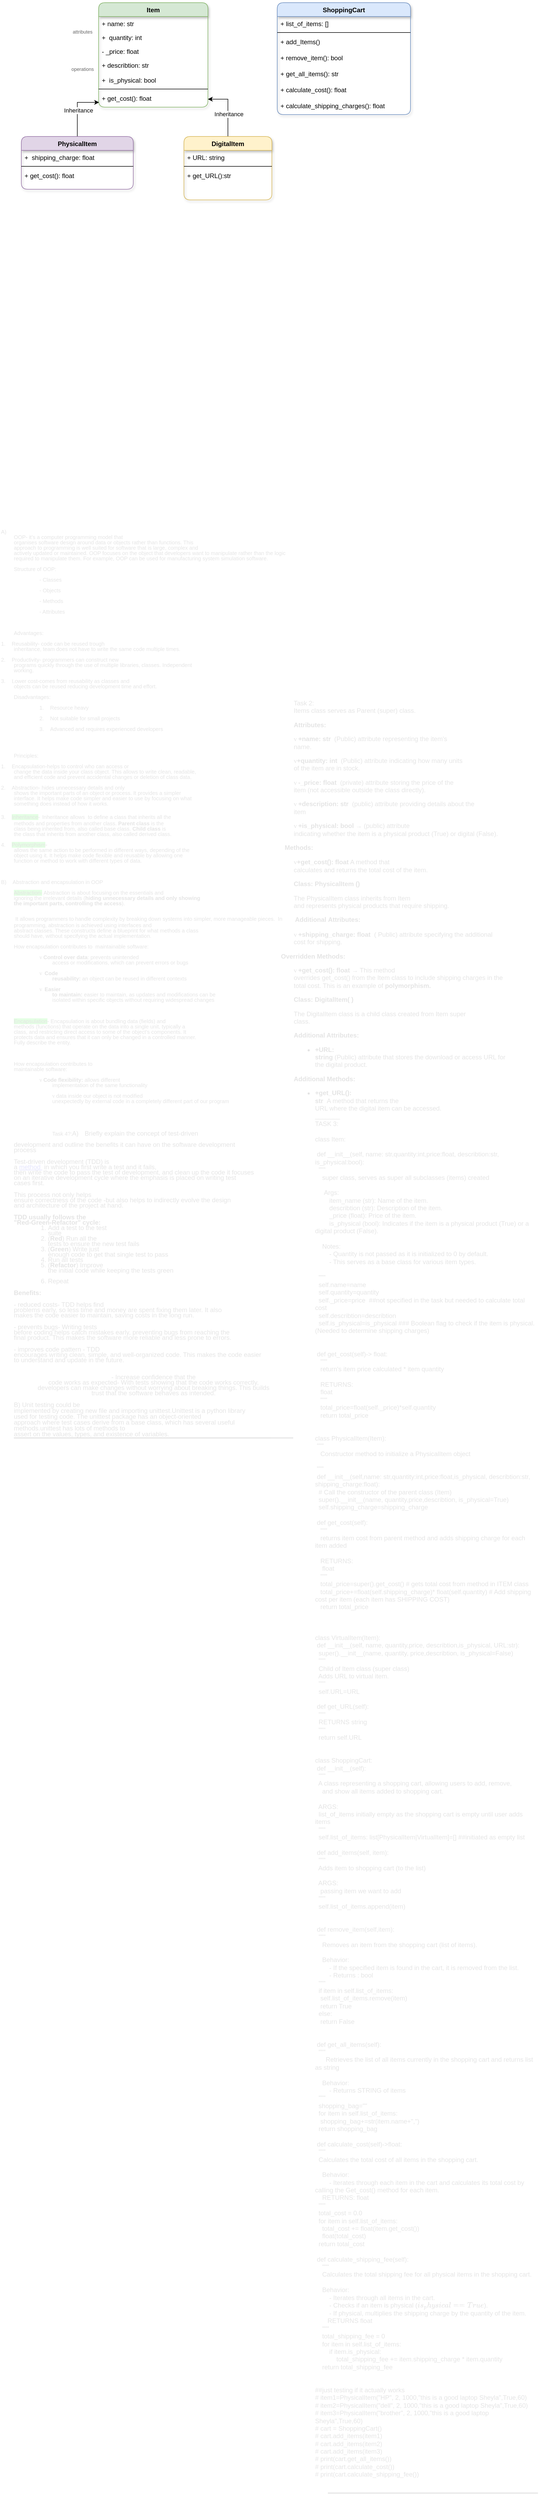 <mxfile version="26.1.0">
  <diagram name="Page-1" id="g5vXmAB2UkSqzC7_Wi9n">
    <mxGraphModel dx="989" dy="532" grid="1" gridSize="10" guides="1" tooltips="1" connect="1" arrows="1" fold="1" page="1" pageScale="1" pageWidth="850" pageHeight="1100" math="0" shadow="0">
      <root>
        <mxCell id="0" />
        <mxCell id="1" parent="0" />
        <mxCell id="I1259xhRLEgN1ugOB08U-1" value="Item" style="swimlane;fontStyle=1;align=center;verticalAlign=top;childLayout=stackLayout;horizontal=1;startSize=26;horizontalStack=0;resizeParent=1;resizeLast=0;collapsible=1;marginBottom=0;rounded=1;shadow=1;strokeWidth=1;fillColor=#d5e8d4;strokeColor=#82b366;glass=0;" parent="1" vertex="1">
          <mxGeometry x="205" y="60" width="205" height="196" as="geometry">
            <mxRectangle x="230" y="140" width="160" height="26" as="alternateBounds" />
          </mxGeometry>
        </mxCell>
        <mxCell id="I1259xhRLEgN1ugOB08U-3" value="+ name: str" style="text;align=left;verticalAlign=top;spacingLeft=4;spacingRight=4;overflow=hidden;rotatable=0;points=[[0,0.5],[1,0.5]];portConstraint=eastwest;rounded=0;shadow=0;html=0;" parent="I1259xhRLEgN1ugOB08U-1" vertex="1">
          <mxGeometry y="26" width="205" height="26" as="geometry" />
        </mxCell>
        <mxCell id="I1259xhRLEgN1ugOB08U-2" value="+  quantity: int" style="text;align=left;verticalAlign=top;spacingLeft=4;spacingRight=4;overflow=hidden;rotatable=0;points=[[0,0.5],[1,0.5]];portConstraint=eastwest;" parent="I1259xhRLEgN1ugOB08U-1" vertex="1">
          <mxGeometry y="52" width="205" height="26" as="geometry" />
        </mxCell>
        <mxCell id="I1259xhRLEgN1ugOB08U-4" value="- _price: float" style="text;align=left;verticalAlign=top;spacingLeft=4;spacingRight=4;overflow=hidden;rotatable=0;points=[[0,0.5],[1,0.5]];portConstraint=eastwest;rounded=0;shadow=0;html=0;" parent="I1259xhRLEgN1ugOB08U-1" vertex="1">
          <mxGeometry y="78" width="205" height="26" as="geometry" />
        </mxCell>
        <mxCell id="I1259xhRLEgN1ugOB08U-6" value="+ describtion: str" style="text;align=left;verticalAlign=top;spacingLeft=4;spacingRight=4;overflow=hidden;rotatable=0;points=[[0,0.5],[1,0.5]];portConstraint=eastwest;" parent="I1259xhRLEgN1ugOB08U-1" vertex="1">
          <mxGeometry y="104" width="205" height="28" as="geometry" />
        </mxCell>
        <mxCell id="-t2RpOjE0i4wilOCwamS-5" value="+  is_physical: bool" style="text;align=left;verticalAlign=top;spacingLeft=4;spacingRight=4;overflow=hidden;rotatable=0;points=[[0,0.5],[1,0.5]];portConstraint=eastwest;" parent="I1259xhRLEgN1ugOB08U-1" vertex="1">
          <mxGeometry y="132" width="205" height="26" as="geometry" />
        </mxCell>
        <mxCell id="I1259xhRLEgN1ugOB08U-5" value="" style="line;html=1;strokeWidth=1;align=left;verticalAlign=middle;spacingTop=-1;spacingLeft=3;spacingRight=3;rotatable=0;labelPosition=right;points=[];portConstraint=eastwest;" parent="I1259xhRLEgN1ugOB08U-1" vertex="1">
          <mxGeometry y="158" width="205" height="8" as="geometry" />
        </mxCell>
        <mxCell id="I1259xhRLEgN1ugOB08U-7" value="+ get_cost(): float" style="text;align=left;verticalAlign=top;spacingLeft=4;spacingRight=4;overflow=hidden;rotatable=0;points=[[0,0.5],[1,0.5]];portConstraint=eastwest;" parent="I1259xhRLEgN1ugOB08U-1" vertex="1">
          <mxGeometry y="166" width="205" height="30" as="geometry" />
        </mxCell>
        <mxCell id="I1259xhRLEgN1ugOB08U-9" style="edgeStyle=orthogonalEdgeStyle;rounded=0;orthogonalLoop=1;jettySize=auto;html=1;entryX=0.004;entryY=0.7;entryDx=0;entryDy=0;entryPerimeter=0;" parent="1" source="I1259xhRLEgN1ugOB08U-11" target="I1259xhRLEgN1ugOB08U-7" edge="1">
          <mxGeometry relative="1" as="geometry" />
        </mxCell>
        <mxCell id="I1259xhRLEgN1ugOB08U-10" value="Inheritance" style="edgeLabel;html=1;align=center;verticalAlign=middle;resizable=0;points=[];" parent="I1259xhRLEgN1ugOB08U-9" vertex="1" connectable="0">
          <mxGeometry x="-0.066" y="-2" relative="1" as="geometry">
            <mxPoint as="offset" />
          </mxGeometry>
        </mxCell>
        <mxCell id="I1259xhRLEgN1ugOB08U-11" value="PhysicalItem" style="swimlane;fontStyle=1;align=center;verticalAlign=top;childLayout=stackLayout;horizontal=1;startSize=26;horizontalStack=0;resizeParent=1;resizeLast=0;collapsible=1;marginBottom=0;rounded=1;shadow=1;strokeWidth=1;fillColor=#e1d5e7;strokeColor=#9673a6;" parent="1" vertex="1">
          <mxGeometry x="60" y="311" width="210" height="99" as="geometry">
            <mxRectangle x="130" y="380" width="160" height="26" as="alternateBounds" />
          </mxGeometry>
        </mxCell>
        <mxCell id="I1259xhRLEgN1ugOB08U-12" value="+  shipping_charge: float" style="text;align=left;verticalAlign=top;spacingLeft=4;spacingRight=4;overflow=hidden;rotatable=0;points=[[0,0.5],[1,0.5]];portConstraint=eastwest;" parent="I1259xhRLEgN1ugOB08U-11" vertex="1">
          <mxGeometry y="26" width="210" height="26" as="geometry" />
        </mxCell>
        <mxCell id="I1259xhRLEgN1ugOB08U-13" value="" style="line;html=1;strokeWidth=1;align=left;verticalAlign=middle;spacingTop=-1;spacingLeft=3;spacingRight=3;rotatable=0;labelPosition=right;points=[];portConstraint=eastwest;" parent="I1259xhRLEgN1ugOB08U-11" vertex="1">
          <mxGeometry y="52" width="210" height="8" as="geometry" />
        </mxCell>
        <mxCell id="I1259xhRLEgN1ugOB08U-14" value="+ get_cost(): float" style="text;align=left;verticalAlign=top;spacingLeft=4;spacingRight=4;overflow=hidden;rotatable=0;points=[[0,0.5],[1,0.5]];portConstraint=eastwest;" parent="I1259xhRLEgN1ugOB08U-11" vertex="1">
          <mxGeometry y="60" width="210" height="26" as="geometry" />
        </mxCell>
        <mxCell id="I1259xhRLEgN1ugOB08U-15" style="edgeStyle=orthogonalEdgeStyle;rounded=0;orthogonalLoop=1;jettySize=auto;html=1;entryX=1;entryY=0.5;entryDx=0;entryDy=0;" parent="1" source="I1259xhRLEgN1ugOB08U-17" target="I1259xhRLEgN1ugOB08U-7" edge="1">
          <mxGeometry relative="1" as="geometry" />
        </mxCell>
        <mxCell id="I1259xhRLEgN1ugOB08U-16" value="Inheritance" style="edgeLabel;html=1;align=center;verticalAlign=middle;resizable=0;points=[];" parent="I1259xhRLEgN1ugOB08U-15" vertex="1" connectable="0">
          <mxGeometry x="-0.209" y="-1" relative="1" as="geometry">
            <mxPoint as="offset" />
          </mxGeometry>
        </mxCell>
        <mxCell id="I1259xhRLEgN1ugOB08U-17" value="DigitalItem" style="swimlane;fontStyle=1;align=center;verticalAlign=top;childLayout=stackLayout;horizontal=1;startSize=26;horizontalStack=0;resizeParent=1;resizeLast=0;collapsible=1;marginBottom=0;rounded=1;shadow=1;strokeWidth=1;fillColor=#fff2cc;strokeColor=#d6b656;" parent="1" vertex="1">
          <mxGeometry x="365" y="311" width="165" height="119" as="geometry">
            <mxRectangle x="550" y="140" width="160" height="26" as="alternateBounds" />
          </mxGeometry>
        </mxCell>
        <mxCell id="I1259xhRLEgN1ugOB08U-18" value="+ URL: string" style="text;align=left;verticalAlign=top;spacingLeft=4;spacingRight=4;overflow=hidden;rotatable=0;points=[[0,0.5],[1,0.5]];portConstraint=eastwest;" parent="I1259xhRLEgN1ugOB08U-17" vertex="1">
          <mxGeometry y="26" width="165" height="26" as="geometry" />
        </mxCell>
        <mxCell id="I1259xhRLEgN1ugOB08U-19" value="" style="line;html=1;strokeWidth=1;align=left;verticalAlign=middle;spacingTop=-1;spacingLeft=3;spacingRight=3;rotatable=0;labelPosition=right;points=[];portConstraint=eastwest;" parent="I1259xhRLEgN1ugOB08U-17" vertex="1">
          <mxGeometry y="52" width="165" height="8" as="geometry" />
        </mxCell>
        <mxCell id="I1259xhRLEgN1ugOB08U-20" value="+ get_URL():str" style="text;align=left;verticalAlign=top;spacingLeft=4;spacingRight=4;overflow=hidden;rotatable=0;points=[[0,0.5],[1,0.5]];portConstraint=eastwest;" parent="I1259xhRLEgN1ugOB08U-17" vertex="1">
          <mxGeometry y="60" width="165" height="26" as="geometry" />
        </mxCell>
        <mxCell id="I1259xhRLEgN1ugOB08U-21" value="&lt;font&gt;attributes&lt;/font&gt;" style="text;html=1;align=center;verticalAlign=middle;whiteSpace=wrap;rounded=0;textOpacity=60;fontSize=9;" parent="1" vertex="1">
          <mxGeometry x="145" y="100" width="60" height="30" as="geometry" />
        </mxCell>
        <mxCell id="I1259xhRLEgN1ugOB08U-22" value="&lt;font&gt;operations&lt;/font&gt;" style="text;html=1;align=center;verticalAlign=middle;whiteSpace=wrap;rounded=0;textOpacity=60;fontSize=9;" parent="1" vertex="1">
          <mxGeometry x="145" y="170" width="60" height="30" as="geometry" />
        </mxCell>
        <mxCell id="I1259xhRLEgN1ugOB08U-23" value="ShoppingCart" style="swimlane;fontStyle=1;align=center;verticalAlign=top;childLayout=stackLayout;horizontal=1;startSize=26;horizontalStack=0;resizeParent=1;resizeLast=0;collapsible=1;marginBottom=0;rounded=1;shadow=1;strokeWidth=1;fillColor=#dae8fc;strokeColor=#6c8ebf;glass=0;" parent="1" vertex="1">
          <mxGeometry x="540" y="60" width="250" height="210" as="geometry">
            <mxRectangle x="230" y="140" width="160" height="26" as="alternateBounds" />
          </mxGeometry>
        </mxCell>
        <mxCell id="I1259xhRLEgN1ugOB08U-24" value="+ list_of_items: []" style="text;align=left;verticalAlign=top;spacingLeft=4;spacingRight=4;overflow=hidden;rotatable=0;points=[[0,0.5],[1,0.5]];portConstraint=eastwest;" parent="I1259xhRLEgN1ugOB08U-23" vertex="1">
          <mxGeometry y="26" width="250" height="26" as="geometry" />
        </mxCell>
        <mxCell id="I1259xhRLEgN1ugOB08U-28" value="" style="line;html=1;strokeWidth=1;align=left;verticalAlign=middle;spacingTop=-1;spacingLeft=3;spacingRight=3;rotatable=0;labelPosition=right;points=[];portConstraint=eastwest;" parent="I1259xhRLEgN1ugOB08U-23" vertex="1">
          <mxGeometry y="52" width="250" height="8" as="geometry" />
        </mxCell>
        <mxCell id="I1259xhRLEgN1ugOB08U-29" value="+ add_Items()" style="text;align=left;verticalAlign=top;spacingLeft=4;spacingRight=4;overflow=hidden;rotatable=0;points=[[0,0.5],[1,0.5]];portConstraint=eastwest;" parent="I1259xhRLEgN1ugOB08U-23" vertex="1">
          <mxGeometry y="60" width="250" height="30" as="geometry" />
        </mxCell>
        <mxCell id="-t2RpOjE0i4wilOCwamS-1" value="+ remove_item(): bool" style="text;align=left;verticalAlign=top;spacingLeft=4;spacingRight=4;overflow=hidden;rotatable=0;points=[[0,0.5],[1,0.5]];portConstraint=eastwest;" parent="I1259xhRLEgN1ugOB08U-23" vertex="1">
          <mxGeometry y="90" width="250" height="30" as="geometry" />
        </mxCell>
        <mxCell id="-t2RpOjE0i4wilOCwamS-2" value="+ get_all_items(): str" style="text;align=left;verticalAlign=top;spacingLeft=4;spacingRight=4;overflow=hidden;rotatable=0;points=[[0,0.5],[1,0.5]];portConstraint=eastwest;" parent="I1259xhRLEgN1ugOB08U-23" vertex="1">
          <mxGeometry y="120" width="250" height="30" as="geometry" />
        </mxCell>
        <mxCell id="-t2RpOjE0i4wilOCwamS-3" value="+ calculate_cost(): float" style="text;align=left;verticalAlign=top;spacingLeft=4;spacingRight=4;overflow=hidden;rotatable=0;points=[[0,0.5],[1,0.5]];portConstraint=eastwest;" parent="I1259xhRLEgN1ugOB08U-23" vertex="1">
          <mxGeometry y="150" width="250" height="30" as="geometry" />
        </mxCell>
        <mxCell id="-t2RpOjE0i4wilOCwamS-4" value="+ calculate_shipping_charges(): float" style="text;align=left;verticalAlign=top;spacingLeft=4;spacingRight=4;overflow=hidden;rotatable=0;points=[[0,0.5],[1,0.5]];portConstraint=eastwest;" parent="I1259xhRLEgN1ugOB08U-23" vertex="1">
          <mxGeometry y="180" width="250" height="30" as="geometry" />
        </mxCell>
        <mxCell id="-t2RpOjE0i4wilOCwamS-8" value="&lt;div style=&quot;line-height: 100%;&quot;&gt;&lt;div style=&quot;border-top: none; border-right: none; border-left: none; border-image: initial; border-bottom: 1.5pt solid windowtext; margin-left: 18pt; margin-right: 0cm;&quot;&gt;&lt;p style=&quot;text-indent:-18.0pt;mso-list:l2 level1 lfo3&quot; class=&quot;MsoListParagraphCxSpFirst&quot;&gt;A)&lt;span style=&quot;font-variant-numeric: normal; font-variant-east-asian: normal; font-variant-alternates: normal; font-size-adjust: none; font-kerning: auto; font-optical-sizing: auto; font-feature-settings: normal; font-variation-settings: normal; font-variant-position: normal; font-variant-emoji: normal; font-stretch: normal; font-size: 7pt; line-height: normal; font-family: &amp;quot;Times New Roman&amp;quot;;&quot;&gt;&amp;nbsp; &amp;nbsp;&amp;nbsp;&lt;br&gt;&lt;/span&gt;OOP- it’s a computer programming model that&lt;br&gt;organises software design around data or objects rather than functions. This&lt;br&gt;approach to programming is well suited for software that is large, complex and&lt;br&gt;actively updated or maintained.&amp;nbsp;&lt;span style=&quot;background-color: transparent; color: light-dark(rgb(0, 0, 0), rgb(255, 255, 255));&quot;&gt;OOP focuses on the object that developers&amp;nbsp;&lt;/span&gt;&lt;span style=&quot;background-color: transparent; color: light-dark(rgb(0, 0, 0), rgb(255, 255, 255));&quot;&gt;want to manipulate rather than the logic required to manipulate them. For&amp;nbsp;&lt;/span&gt;&lt;span style=&quot;background-color: transparent; color: light-dark(rgb(0, 0, 0), rgb(255, 255, 255));&quot;&gt;example, OOP can be used for manufacturing system simulation software.&lt;/span&gt;&lt;/p&gt;&lt;p class=&quot;MsoListParagraphCxSpMiddle&quot;&gt;Structure of OOP:&lt;/p&gt;&lt;p style=&quot;margin-left:54.0pt;mso-add-space:&lt;br/&gt;auto;text-indent:-18.0pt;mso-list:l5 level1 lfo4&quot; class=&quot;MsoListParagraphCxSpMiddle&quot;&gt;- Classes&lt;/p&gt;&lt;p style=&quot;margin-left:54.0pt;mso-add-space:&lt;br/&gt;auto;text-indent:-18.0pt;mso-list:l5 level1 lfo4&quot; class=&quot;MsoListParagraphCxSpMiddle&quot;&gt;- Objects&lt;span style=&quot;font-family: &amp;quot;Times New Roman&amp;quot;; font-size: 7pt; text-indent: -18pt; background-color: transparent; color: light-dark(rgb(0, 0, 0), rgb(255, 255, 255));&quot;&gt;&amp;nbsp; &amp;nbsp; &amp;nbsp; &amp;nbsp; &amp;nbsp; &amp;nbsp;&lt;/span&gt;&lt;/p&gt;&lt;p style=&quot;margin-left:54.0pt;mso-add-space:&lt;br/&gt;auto;text-indent:-18.0pt;mso-list:l5 level1 lfo4&quot; class=&quot;MsoListParagraphCxSpMiddle&quot;&gt;- Methods&lt;span style=&quot;font-family: &amp;quot;Times New Roman&amp;quot;; font-size: 7pt; background-color: transparent; color: light-dark(rgb(0, 0, 0), rgb(255, 255, 255));&quot;&gt;&amp;nbsp; &amp;nbsp; &amp;nbsp; &amp;nbsp; &amp;nbsp;&amp;nbsp;&lt;/span&gt;&lt;/p&gt;&lt;p style=&quot;margin-left:54.0pt;mso-add-space:&lt;br/&gt;auto;text-indent:-18.0pt;mso-list:l5 level1 lfo4&quot; class=&quot;MsoListParagraphCxSpMiddle&quot;&gt;&lt;span style=&quot;background-color: transparent; color: light-dark(rgb(0, 0, 0), rgb(255, 255, 255));&quot;&gt;- Attributes&lt;/span&gt;&lt;/p&gt;&lt;br&gt;&lt;p class=&quot;MsoNormal&quot;&gt;Advantages:&lt;/p&gt;&lt;p style=&quot;text-indent:-18.0pt;mso-list:l4 level1 lfo1&quot; class=&quot;MsoListParagraphCxSpFirst&quot;&gt;1.&lt;span style=&quot;font-variant-numeric: normal; font-variant-east-asian: normal; font-variant-alternates: normal; font-size-adjust: none; font-kerning: auto; font-optical-sizing: auto; font-feature-settings: normal; font-variation-settings: normal; font-variant-position: normal; font-variant-emoji: normal; font-stretch: normal; font-size: 7pt; line-height: normal; font-family: &amp;quot;Times New Roman&amp;quot;;&quot;&gt;&amp;nbsp;&amp;nbsp;&amp;nbsp;&amp;nbsp;&amp;nbsp;&lt;/span&gt;Reusability- code can be reused trough&lt;br&gt;inheritance, team does not have to write the same code multiple times.&lt;/p&gt;&lt;p style=&quot;text-indent:-18.0pt;mso-list:l4 level1 lfo1&quot; class=&quot;MsoListParagraphCxSpMiddle&quot;&gt;2.&lt;span style=&quot;font-variant-numeric: normal; font-variant-east-asian: normal; font-variant-alternates: normal; font-size-adjust: none; font-kerning: auto; font-optical-sizing: auto; font-feature-settings: normal; font-variation-settings: normal; font-variant-position: normal; font-variant-emoji: normal; font-stretch: normal; font-size: 7pt; line-height: normal; font-family: &amp;quot;Times New Roman&amp;quot;;&quot;&gt;&amp;nbsp;&amp;nbsp;&amp;nbsp;&amp;nbsp;&amp;nbsp;&lt;/span&gt;Productivity- programmers can construct new&lt;br&gt;programs quickly through the use of multiple libraries, classes. Independent&lt;br&gt;working.&lt;/p&gt;&lt;p style=&quot;text-indent:-18.0pt;mso-list:l4 level1 lfo1&quot; class=&quot;MsoListParagraphCxSpMiddle&quot;&gt;3.&lt;span style=&quot;font-variant-numeric: normal; font-variant-east-asian: normal; font-variant-alternates: normal; font-size-adjust: none; font-kerning: auto; font-optical-sizing: auto; font-feature-settings: normal; font-variation-settings: normal; font-variant-position: normal; font-variant-emoji: normal; font-stretch: normal; font-size: 7pt; line-height: normal; font-family: &amp;quot;Times New Roman&amp;quot;;&quot;&gt;&amp;nbsp; &amp;nbsp; &amp;nbsp;L&lt;/span&gt;ower cost-comes from reusability as classes and&lt;br&gt;objects can be reused reducing development time and effort.&lt;/p&gt;&lt;p style=&quot;text-align:justify&quot; class=&quot;MsoNormal&quot;&gt;Disadvantages:&lt;/p&gt;&lt;p style=&quot;margin-left:54.0pt;mso-add-space:&lt;br/&gt;auto;text-align:justify;text-indent:-18.0pt;mso-list:l0 level1 lfo6&quot; class=&quot;MsoListParagraphCxSpFirst&quot;&gt;1.&lt;span style=&quot;font-variant-numeric: normal; font-variant-east-asian: normal; font-variant-alternates: normal; font-size-adjust: none; font-kerning: auto; font-optical-sizing: auto; font-feature-settings: normal; font-variation-settings: normal; font-variant-position: normal; font-variant-emoji: normal; font-stretch: normal; font-size: 7pt; line-height: normal; font-family: &amp;quot;Times New Roman&amp;quot;;&quot;&gt;&amp;nbsp;&amp;nbsp;&amp;nbsp;&amp;nbsp;&amp;nbsp;&lt;/span&gt;Resource heavy&lt;/p&gt;&lt;p style=&quot;margin-left:54.0pt;mso-add-space:&lt;br/&gt;auto;text-align:justify;text-indent:-18.0pt;mso-list:l0 level1 lfo6&quot; class=&quot;MsoListParagraphCxSpMiddle&quot;&gt;2.&lt;span style=&quot;font-variant-numeric: normal; font-variant-east-asian: normal; font-variant-alternates: normal; font-size-adjust: none; font-kerning: auto; font-optical-sizing: auto; font-feature-settings: normal; font-variation-settings: normal; font-variant-position: normal; font-variant-emoji: normal; font-stretch: normal; font-size: 7pt; line-height: normal; font-family: &amp;quot;Times New Roman&amp;quot;;&quot;&gt;&amp;nbsp;&amp;nbsp;&amp;nbsp;&amp;nbsp;&amp;nbsp;&lt;/span&gt;Not suitable for small projects&lt;/p&gt;&lt;p style=&quot;margin-left:54.0pt;mso-add-space:auto;&lt;br/&gt;text-align:justify;text-indent:-18.0pt;mso-list:l0 level1 lfo6&quot; class=&quot;MsoListParagraphCxSpLast&quot;&gt;3.&lt;span style=&quot;font-variant-numeric: normal; font-variant-east-asian: normal; font-variant-alternates: normal; font-size-adjust: none; font-kerning: auto; font-optical-sizing: auto; font-feature-settings: normal; font-variation-settings: normal; font-variant-position: normal; font-variant-emoji: normal; font-stretch: normal; font-size: 7pt; line-height: normal; font-family: &amp;quot;Times New Roman&amp;quot;;&quot;&gt;&amp;nbsp;&amp;nbsp;&amp;nbsp;&amp;nbsp;&amp;nbsp;&lt;/span&gt;Advanced and requires experienced developers&lt;/p&gt;&lt;br&gt;&lt;br&gt;&lt;p class=&quot;MsoNormal&quot;&gt;Principles:&lt;/p&gt;&lt;p style=&quot;text-indent:-18.0pt;mso-list:l1 level1 lfo2&quot; class=&quot;MsoListParagraphCxSpFirst&quot;&gt;1.&lt;span style=&quot;font-variant-numeric: normal; font-variant-east-asian: normal; font-variant-alternates: normal; font-size-adjust: none; font-kerning: auto; font-optical-sizing: auto; font-feature-settings: normal; font-variation-settings: normal; font-variant-position: normal; font-variant-emoji: normal; font-stretch: normal; font-size: 7pt; line-height: normal; font-family: &amp;quot;Times New Roman&amp;quot;;&quot;&gt;&amp;nbsp;&amp;nbsp;&amp;nbsp;&amp;nbsp;&amp;nbsp;&lt;/span&gt;Encapsulation-helps to control who can access or&lt;br&gt;change the data inside your class object. This allows to write clean, readable,&lt;br&gt;and efficient code and prevent accidental changes or deletion of class data.&lt;/p&gt;&lt;p style=&quot;text-indent:-18.0pt;mso-list:l1 level1 lfo2&quot; class=&quot;MsoListParagraphCxSpMiddle&quot;&gt;2.&lt;span style=&quot;font-variant-numeric: normal; font-variant-east-asian: normal; font-variant-alternates: normal; font-size-adjust: none; font-kerning: auto; font-optical-sizing: auto; font-feature-settings: normal; font-variation-settings: normal; font-variant-position: normal; font-variant-emoji: normal; font-stretch: normal; font-size: 7pt; line-height: normal; font-family: &amp;quot;Times New Roman&amp;quot;;&quot;&gt;&amp;nbsp;&amp;nbsp;&amp;nbsp;&amp;nbsp;&amp;nbsp;&lt;/span&gt;Abstraction- hides unnecessary details and only&lt;br&gt;shows the important parts of an object or process. It provides a simpler&lt;br&gt;interface. It helps make code simpler and easier to use by focusing on what&lt;br&gt;something does instead of how it works.&lt;/p&gt;&lt;p style=&quot;text-indent:-18.0pt;mso-list:l1 level1 lfo2&quot; class=&quot;MsoListParagraphCxSpMiddle&quot;&gt;3.&lt;span style=&quot;font-variant-numeric: normal; font-variant-east-asian: normal; font-variant-alternates: normal; font-size-adjust: none; font-kerning: auto; font-optical-sizing: auto; font-feature-settings: normal; font-variation-settings: normal; font-variant-position: normal; font-variant-emoji: normal; font-stretch: normal; font-size: 7pt; line-height: normal; font-family: &amp;quot;Times New Roman&amp;quot;;&quot;&gt;&amp;nbsp;&amp;nbsp;&amp;nbsp;&amp;nbsp;&amp;nbsp;&lt;/span&gt;&lt;span style=&quot;background: lime;&quot;&gt;Inheritance&lt;/span&gt;-&lt;span style=&quot;font-size: 11.5pt; line-height: 107%; font-family: Verdana, sans-serif; background: white;&quot;&gt; &lt;/span&gt;Inheritance allows&amp;nbsp; to define a class that inherits all the&lt;br&gt;methods and properties from another class. &lt;b&gt;Parent class&lt;/b&gt;&amp;nbsp;is the&lt;br&gt;class being inherited from, also called base class. &lt;b&gt;Child class&lt;/b&gt;&amp;nbsp;is&lt;br&gt;the class that inherits from another class, also called derived class.&lt;/p&gt;&lt;p style=&quot;text-indent:-18.0pt;mso-list:l1 level1 lfo2&quot; class=&quot;MsoListParagraphCxSpLast&quot;&gt;4.&lt;span style=&quot;font-variant-numeric: normal; font-variant-east-asian: normal; font-variant-alternates: normal; font-size-adjust: none; font-kerning: auto; font-optical-sizing: auto; font-feature-settings: normal; font-variation-settings: normal; font-variant-position: normal; font-variant-emoji: normal; font-stretch: normal; font-size: 7pt; line-height: normal; font-family: &amp;quot;Times New Roman&amp;quot;;&quot;&gt;&amp;nbsp;&amp;nbsp;&amp;nbsp;&amp;nbsp;&amp;nbsp;&lt;/span&gt;&lt;span style=&quot;background: lime;&quot;&gt;Polymorphism&lt;/span&gt;-&lt;br&gt;allows the same action to be performed in different ways, depending of the&lt;br&gt;object using it. It helps make code flexible and reusable by allowing one&lt;br&gt;function or method to work with different types of data. &lt;/p&gt;&lt;p style=&quot;margin-left:54.0pt;mso-add-space:&lt;br/&gt;auto;text-indent:-18.0pt;mso-list:l5 level1 lfo4&quot; class=&quot;MsoListParagraphCxSpFirst&quot;&gt;&lt;span style=&quot;font-variant-numeric: normal; font-variant-east-asian: normal; font-variant-alternates: normal; font-size-adjust: none; font-kerning: auto; font-optical-sizing: auto; font-feature-settings: normal; font-variation-settings: normal; font-variant-position: normal; font-variant-emoji: normal; font-stretch: normal; font-size: 7pt; line-height: normal; font-family: &amp;quot;Times New Roman&amp;quot;;&quot;&gt;&amp;nbsp; &amp;nbsp;&lt;/span&gt;&lt;/p&gt;&lt;p style=&quot;text-indent:-18.0pt;mso-list:l2 level1 lfo3&quot; class=&quot;MsoListParagraphCxSpMiddle&quot;&gt;B)&lt;span style=&quot;font-variant-numeric: normal; font-variant-east-asian: normal; font-variant-alternates: normal; font-size-adjust: none; font-kerning: auto; font-optical-sizing: auto; font-feature-settings: normal; font-variation-settings: normal; font-variant-position: normal; font-variant-emoji: normal; font-stretch: normal; font-size: 7pt; line-height: normal; font-family: &amp;quot;Times New Roman&amp;quot;;&quot;&gt;&amp;nbsp;&amp;nbsp;&amp;nbsp;&amp;nbsp;&amp;nbsp;&lt;/span&gt;Abstraction and encapsulation in OOP&lt;/p&gt;&lt;p class=&quot;MsoListParagraphCxSpMiddle&quot;&gt;&lt;span style=&quot;background: lime;&quot;&gt;Abstraction-&lt;/span&gt; Abstraction is about focusing on the essentials and&lt;br&gt;ignoring the irrelevant details (&lt;b&gt;hiding unnecessary details and only showing&lt;br&gt;the important parts, controlling the access&lt;/b&gt;).&lt;/p&gt;&lt;p class=&quot;MsoListParagraphCxSpMiddle&quot;&gt;&amp;nbsp;It allows programmers to handle complexity by breaking down systems into simpler, more manageable pieces.&lt;span style=&quot;font-size: 15pt; line-height: 107%; color: rgb(36, 36, 36); letter-spacing: -0.05pt;&quot;&gt; &lt;/span&gt;In programming, abstraction is achieved using interfaces and&lt;br&gt;abstract classes. These constructs define a blueprint for what methods a class&lt;br&gt;should have, without specifying the actual implementation.&lt;/p&gt;&lt;p class=&quot;MsoListParagraphCxSpMiddle&quot;&gt;&lt;span style=&quot;background-color: transparent; color: light-dark(rgb(0, 0, 0), rgb(255, 255, 255));&quot;&gt;How encapsulation contributes to&amp;nbsp;&lt;/span&gt;&lt;span style=&quot;background-color: transparent; color: light-dark(rgb(0, 0, 0), rgb(255, 255, 255));&quot;&gt;&amp;nbsp;maintainable software:&lt;/span&gt;&lt;/p&gt;&lt;p style=&quot;margin-left:54.0pt;mso-add-space:&lt;br/&gt;auto;text-indent:-18.0pt;mso-list:l3 level1 lfo5&quot; class=&quot;MsoListParagraphCxSpMiddle&quot;&gt;&lt;span style=&quot;font-family:Wingdings;mso-fareast-font-family:Wingdings;mso-bidi-font-family:&lt;br/&gt;Wingdings&quot;&gt;v&lt;span style=&quot;font-variant-numeric: normal; font-variant-east-asian: normal; font-variant-alternates: normal; font-size-adjust: none; font-kerning: auto; font-optical-sizing: auto; font-feature-settings: normal; font-variation-settings: normal; font-variant-position: normal; font-variant-emoji: normal; font-stretch: normal; font-size: 7pt; line-height: normal; font-family: &amp;quot;Times New Roman&amp;quot;;&quot;&gt;&amp;nbsp;&lt;/span&gt;&lt;/span&gt;&lt;b&gt;Control over data&lt;/b&gt;: prevents unintended&lt;br&gt;access or modifications, which can prevent errors or bugs&lt;/p&gt;&lt;p style=&quot;margin-left:54.0pt;mso-add-space:&lt;br/&gt;auto;text-indent:-18.0pt;mso-list:l3 level1 lfo5&quot; class=&quot;MsoListParagraphCxSpMiddle&quot;&gt;&lt;span style=&quot;font-family:Wingdings;mso-fareast-font-family:Wingdings;mso-bidi-font-family:&lt;br/&gt;Wingdings;mso-bidi-font-weight:bold&quot;&gt;v&lt;span style=&quot;font-variant-numeric: normal; font-variant-east-asian: normal; font-variant-alternates: normal; font-size-adjust: none; font-kerning: auto; font-optical-sizing: auto; font-feature-settings: normal; font-variation-settings: normal; font-variant-position: normal; font-variant-emoji: normal; font-stretch: normal; font-size: 7pt; line-height: normal; font-family: &amp;quot;Times New Roman&amp;quot;;&quot;&gt;&amp;nbsp; &lt;/span&gt;&lt;/span&gt;&lt;b&gt;Code&lt;br&gt;reusability: &lt;/b&gt;an object can be reused&lt;b&gt; &lt;/b&gt;in different contexts&lt;/p&gt;&lt;p style=&quot;margin-left:54.0pt;mso-add-space:&lt;br/&gt;auto;text-indent:-18.0pt;mso-list:l3 level1 lfo5&quot; class=&quot;MsoListParagraphCxSpMiddle&quot;&gt;&lt;span style=&quot;font-family:Wingdings;mso-fareast-font-family:Wingdings;mso-bidi-font-family:&lt;br/&gt;Wingdings;mso-bidi-font-weight:bold&quot;&gt;v&lt;span style=&quot;font-variant-numeric: normal; font-variant-east-asian: normal; font-variant-alternates: normal; font-size-adjust: none; font-kerning: auto; font-optical-sizing: auto; font-feature-settings: normal; font-variation-settings: normal; font-variant-position: normal; font-variant-emoji: normal; font-stretch: normal; font-size: 7pt; line-height: normal; font-family: &amp;quot;Times New Roman&amp;quot;;&quot;&gt;&amp;nbsp; &lt;/span&gt;&lt;/span&gt;&lt;b&gt;Easier&lt;br&gt;to maintain: &lt;/b&gt;easier to maintain, as updates and modifications can be&lt;br&gt;isolated within specific objects without requiring widespread changes&lt;/p&gt;&lt;br&gt;&lt;p class=&quot;MsoListParagraphCxSpMiddle&quot;&gt;&lt;span style=&quot;background: lime;&quot;&gt;Encapsulation&lt;/span&gt;- Encapsulation is about bundling data (fields) and&lt;br&gt;methods (functions) that operate on the data into a single unit, typically a&lt;br&gt;class, and restricting direct access to some of the object’s components. It&lt;br&gt;protects data and ensures that it can only be changed in a controlled manner.&lt;br&gt;Fully describe the entity.&lt;/p&gt;&lt;p class=&quot;MsoListParagraphCxSpMiddle&quot;&gt;&lt;br&gt;&lt;/p&gt;&lt;p class=&quot;MsoListParagraphCxSpMiddle&quot;&gt;How encapsulation contributes to&lt;br&gt;maintainable software:&lt;/p&gt;&lt;p style=&quot;margin-left:54.0pt;mso-add-space:&lt;br/&gt;auto;text-indent:-18.0pt;mso-list:l3 level1 lfo5&quot; class=&quot;MsoListParagraphCxSpMiddle&quot;&gt;&lt;span style=&quot;font-family:Wingdings;mso-fareast-font-family:Wingdings;mso-bidi-font-family:&lt;br/&gt;Wingdings&quot;&gt;v&lt;span style=&quot;font-variant-numeric: normal; font-variant-east-asian: normal; font-variant-alternates: normal; font-size-adjust: none; font-kerning: auto; font-optical-sizing: auto; font-feature-settings: normal; font-variation-settings: normal; font-variant-position: normal; font-variant-emoji: normal; font-stretch: normal; font-size: 7pt; line-height: normal; font-family: &amp;quot;Times New Roman&amp;quot;;&quot;&gt;&amp;nbsp;&lt;/span&gt;&lt;/span&gt;&lt;b&gt;Code flexibility:&lt;/b&gt; allows different&lt;br&gt;implementation of the same functionality&lt;/p&gt;&lt;p style=&quot;margin-left:54.0pt;mso-add-space:auto;&lt;br/&gt;text-indent:-18.0pt;mso-list:l3 level1 lfo5&quot; class=&quot;MsoListParagraphCxSpLast&quot;&gt;&lt;span style=&quot;font-family:Wingdings;mso-fareast-font-family:Wingdings;mso-bidi-font-family:&lt;br/&gt;Wingdings&quot;&gt;v&lt;span style=&quot;font-variant-numeric: normal; font-variant-east-asian: normal; font-variant-alternates: normal; font-size-adjust: none; font-kerning: auto; font-optical-sizing: auto; font-feature-settings: normal; font-variation-settings: normal; font-variant-position: normal; font-variant-emoji: normal; font-stretch: normal; font-size: 7pt; line-height: normal; font-family: &amp;quot;Times New Roman&amp;quot;;&quot;&gt;&amp;nbsp;&lt;/span&gt;&lt;/span&gt;data inside our object is not modified&lt;br&gt;unexpectedly by external code in a completely different part of our program&lt;br&gt;&lt;/p&gt;&lt;p style=&quot;margin-left:54.0pt;mso-add-space:auto;&lt;br/&gt;text-indent:-18.0pt;mso-list:l3 level1 lfo5&quot; class=&quot;MsoListParagraphCxSpLast&quot;&gt;&lt;br&gt;&lt;/p&gt;&lt;p style=&quot;margin-left:54.0pt;mso-add-space:auto;&lt;br/&gt;text-indent:-18.0pt;mso-list:l3 level1 lfo5&quot; class=&quot;MsoListParagraphCxSpLast&quot;&gt;&lt;br&gt;&lt;/p&gt;&lt;p style=&quot;margin-left:54.0pt;mso-add-space:auto;&lt;br/&gt;text-indent:-18.0pt;mso-list:l3 level1 lfo5&quot; class=&quot;MsoListParagraphCxSpLast&quot;&gt;Task 4?:&lt;span style=&quot;font-size: 12px; background-color: transparent; color: light-dark(rgb(0, 0, 0), rgb(255, 255, 255));&quot;&gt;A)&lt;/span&gt;&lt;span style=&quot;background-color: transparent; color: light-dark(rgb(0, 0, 0), rgb(255, 255, 255)); font-variant-numeric: normal; font-variant-east-asian: normal; font-variant-alternates: normal; font-size-adjust: none; font-kerning: auto; font-optical-sizing: auto; font-feature-settings: normal; font-variation-settings: normal; font-variant-position: normal; font-variant-emoji: normal; font-stretch: normal; font-size: 7pt; line-height: normal; font-family: &amp;quot;Times New Roman&amp;quot;;&quot;&gt;&amp;nbsp;&amp;nbsp;&amp;nbsp;&amp;nbsp;&amp;nbsp;&lt;/span&gt;&lt;span style=&quot;font-size: 12px; background-color: transparent; color: light-dark(rgb(0, 0, 0), rgb(255, 255, 255));&quot;&gt;Briefly explain the concept of test-driven&lt;/span&gt;&lt;/p&gt;&lt;div style=&quot;font-size: 12px;&quot;&gt;&lt;span style=&quot;background-color: transparent; color: light-dark(rgb(0, 0, 0), rgb(255, 255, 255));&quot;&gt;development and outline the benefits it can have on the software development&lt;/span&gt;&lt;/div&gt;&lt;div style=&quot;font-size: 12px;&quot;&gt;&lt;span style=&quot;background-color: transparent; color: light-dark(rgb(0, 0, 0), rgb(255, 255, 255));&quot;&gt;process&lt;/span&gt;&lt;/div&gt;&lt;p style=&quot;font-size: 12px; text-align: center;&quot;&gt;&lt;/p&gt;&lt;p style=&quot;font-size: 12px; text-align: center; border: none;&quot; class=&quot;MsoNormal&quot;&gt;&lt;/p&gt;&lt;div style=&quot;font-size: 12px;&quot;&gt;&lt;span style=&quot;background-color: transparent; color: light-dark(rgb(0, 0, 0), rgb(255, 255, 255));&quot;&gt;Test-driven development (TDD) is&lt;/span&gt;&lt;/div&gt;&lt;div style=&quot;font-size: 12px;&quot;&gt;&lt;span style=&quot;background-color: transparent; color: light-dark(rgb(0, 0, 0), rgb(255, 255, 255));&quot;&gt;a&amp;nbsp;&lt;/span&gt;&lt;a style=&quot;background-color: transparent;&quot; target=&quot;_blank&quot; href=&quot;https://www.geeksforgeeks.org/how-to-approach-a-coding-problem/&quot;&gt;method&amp;nbsp;&lt;/a&gt;&lt;span style=&quot;background-color: transparent; color: light-dark(rgb(0, 0, 0), rgb(255, 255, 255));&quot;&gt;&amp;nbsp;in which you first write a test and it fails,&lt;/span&gt;&lt;/div&gt;&lt;div style=&quot;font-size: 12px;&quot;&gt;&lt;span style=&quot;background-color: transparent; color: light-dark(rgb(0, 0, 0), rgb(255, 255, 255));&quot;&gt;then write the code to pass the test of development, and clean up the code it focuses&lt;/span&gt;&lt;/div&gt;&lt;div style=&quot;font-size: 12px;&quot;&gt;&lt;span style=&quot;background-color: transparent; color: light-dark(rgb(0, 0, 0), rgb(255, 255, 255));&quot;&gt;on an iterative development cycle where the emphasis is placed on writing test&lt;/span&gt;&lt;/div&gt;&lt;div style=&quot;font-size: 12px;&quot;&gt;&lt;span style=&quot;background-color: transparent; color: light-dark(rgb(0, 0, 0), rgb(255, 255, 255));&quot;&gt;cases first.&lt;/span&gt;&lt;/div&gt;&lt;p style=&quot;font-size: 12px; text-align: center;&quot;&gt;&lt;/p&gt;&lt;p style=&quot;font-size: 12px; text-align: center; border: none;&quot; class=&quot;MsoNormal&quot;&gt;&lt;/p&gt;&lt;div style=&quot;font-size: 12px;&quot;&gt;&lt;span style=&quot;background-color: transparent; color: light-dark(rgb(0, 0, 0), rgb(255, 255, 255));&quot;&gt;This process not only helps&lt;/span&gt;&lt;/div&gt;&lt;div style=&quot;font-size: 12px;&quot;&gt;&lt;span style=&quot;background-color: transparent; color: light-dark(rgb(0, 0, 0), rgb(255, 255, 255));&quot;&gt;ensure correctness of the code -but also helps to indirectly evolve the design&lt;/span&gt;&lt;/div&gt;&lt;div style=&quot;font-size: 12px;&quot;&gt;&lt;span style=&quot;background-color: transparent; color: light-dark(rgb(0, 0, 0), rgb(255, 255, 255));&quot;&gt;and architecture of the project at hand.&lt;/span&gt;&lt;/div&gt;&lt;p style=&quot;font-size: 12px; text-align: center;&quot;&gt;&lt;/p&gt;&lt;p style=&quot;font-size: 12px; text-align: center; border: none;&quot; class=&quot;MsoNormal&quot;&gt;&lt;/p&gt;&lt;div style=&quot;font-size: 12px;&quot;&gt;&lt;b style=&quot;background-color: transparent; color: light-dark(rgb(0, 0, 0), rgb(255, 255, 255));&quot;&gt;TDD usually follows the&lt;/b&gt;&lt;/div&gt;&lt;b style=&quot;font-size: 12px; text-align: center;&quot;&gt;&lt;div style=&quot;text-align: left;&quot;&gt;&lt;b style=&quot;background-color: transparent; color: light-dark(rgb(0, 0, 0), rgb(255, 255, 255));&quot;&gt;&quot;Red-Green-Refactor&quot; cycle:&lt;/b&gt;&lt;/div&gt;&lt;/b&gt;&lt;ol style=&quot;font-size: 12px; text-align: center; margin-top: 0cm;&quot; type=&quot;1&quot; start=&quot;1&quot;&gt;&lt;li style=&quot;margin-left: 18pt; border: none;&quot; class=&quot;MsoNormal&quot;&gt;&lt;div style=&quot;text-align: left;&quot;&gt;&lt;span style=&quot;background-color: transparent; color: light-dark(rgb(0, 0, 0), rgb(255, 255, 255));&quot;&gt;Add a test to the test&lt;/span&gt;&lt;/div&gt;&lt;div style=&quot;text-align: left;&quot;&gt;&lt;span style=&quot;background-color: transparent; color: light-dark(rgb(0, 0, 0), rgb(255, 255, 255));&quot;&gt;suite&lt;/span&gt;&lt;/div&gt;&lt;/li&gt;&lt;li style=&quot;margin-left: 18pt; border: none;&quot; class=&quot;MsoNormal&quot;&gt;&lt;div style=&quot;text-align: left;&quot;&gt;&lt;span style=&quot;background-color: transparent; color: light-dark(rgb(0, 0, 0), rgb(255, 255, 255));&quot;&gt;(&lt;/span&gt;&lt;b style=&quot;background-color: transparent; color: light-dark(rgb(0, 0, 0), rgb(255, 255, 255));&quot;&gt;Red&lt;/b&gt;&lt;span style=&quot;background-color: transparent; color: light-dark(rgb(0, 0, 0), rgb(255, 255, 255));&quot;&gt;) Run all the&lt;/span&gt;&lt;/div&gt;&lt;div style=&quot;text-align: left;&quot;&gt;&lt;span style=&quot;background-color: transparent; color: light-dark(rgb(0, 0, 0), rgb(255, 255, 255));&quot;&gt;tests to ensure the new test fails&lt;/span&gt;&lt;/div&gt;&lt;/li&gt;&lt;li style=&quot;margin-left: 18pt; border: none;&quot; class=&quot;MsoNormal&quot;&gt;&lt;div style=&quot;text-align: left;&quot;&gt;&lt;span style=&quot;background-color: transparent; color: light-dark(rgb(0, 0, 0), rgb(255, 255, 255));&quot;&gt;(&lt;/span&gt;&lt;b style=&quot;background-color: transparent; color: light-dark(rgb(0, 0, 0), rgb(255, 255, 255));&quot;&gt;Green&lt;/b&gt;&lt;span style=&quot;background-color: transparent; color: light-dark(rgb(0, 0, 0), rgb(255, 255, 255));&quot;&gt;) Write just&lt;/span&gt;&lt;/div&gt;&lt;div style=&quot;text-align: left;&quot;&gt;&lt;span style=&quot;background-color: transparent; color: light-dark(rgb(0, 0, 0), rgb(255, 255, 255));&quot;&gt;enough code to get that single test to pass&lt;/span&gt;&lt;/div&gt;&lt;/li&gt;&lt;li style=&quot;text-align: left; margin-left: 18pt; border: none;&quot; class=&quot;MsoNormal&quot;&gt;Run all tests&lt;/li&gt;&lt;li style=&quot;margin-left: 18pt; border: none;&quot; class=&quot;MsoNormal&quot;&gt;&lt;div style=&quot;text-align: left;&quot;&gt;&lt;span style=&quot;background-color: transparent; color: light-dark(rgb(0, 0, 0), rgb(255, 255, 255));&quot;&gt;(&lt;/span&gt;&lt;b style=&quot;background-color: transparent; color: light-dark(rgb(0, 0, 0), rgb(255, 255, 255));&quot;&gt;Refactor&lt;/b&gt;&lt;span style=&quot;background-color: transparent; color: light-dark(rgb(0, 0, 0), rgb(255, 255, 255));&quot;&gt;) Improve&lt;/span&gt;&lt;/div&gt;&lt;div style=&quot;text-align: left;&quot;&gt;&lt;span style=&quot;background-color: transparent; color: light-dark(rgb(0, 0, 0), rgb(255, 255, 255));&quot;&gt;the initial code while keeping the tests green&lt;/span&gt;&lt;/div&gt;&lt;/li&gt;&lt;div style=&quot;text-align: left;&quot;&gt;&lt;br&gt;&lt;/div&gt;&lt;li style=&quot;text-align: left; margin-left: 18pt; border: none;&quot; class=&quot;MsoNormal&quot;&gt;Repeat&lt;/li&gt;&lt;/ol&gt;&lt;p style=&quot;font-size: 12px; border: none;&quot; class=&quot;MsoNormal&quot;&gt;&lt;b&gt;Benefits:&lt;/b&gt;&lt;/p&gt;&lt;p style=&quot;font-size: 12px; text-align: center; border: none;&quot; class=&quot;MsoNormal&quot;&gt;&lt;/p&gt;&lt;div style=&quot;font-size: 12px;&quot;&gt;&lt;span style=&quot;background-color: transparent; color: light-dark(rgb(0, 0, 0), rgb(255, 255, 255));&quot;&gt;- reduced costs- TDD helps find&lt;/span&gt;&lt;/div&gt;&lt;div style=&quot;font-size: 12px;&quot;&gt;&lt;span style=&quot;background-color: transparent; color: light-dark(rgb(0, 0, 0), rgb(255, 255, 255));&quot;&gt;problems early, so less time and money are spent fixing them later. It also&lt;/span&gt;&lt;/div&gt;&lt;div style=&quot;font-size: 12px;&quot;&gt;&lt;span style=&quot;background-color: transparent; color: light-dark(rgb(0, 0, 0), rgb(255, 255, 255));&quot;&gt;makes the code easier to maintain, saving costs in the long run.&lt;/span&gt;&lt;/div&gt;&lt;p style=&quot;font-size: 12px; text-align: center; border: none;&quot; class=&quot;MsoNormal&quot;&gt;&lt;/p&gt;&lt;div style=&quot;font-size: 12px;&quot;&gt;&lt;span style=&quot;background-color: transparent; color: light-dark(rgb(0, 0, 0), rgb(255, 255, 255));&quot;&gt;- prevents bugs- Writing tests&lt;/span&gt;&lt;/div&gt;&lt;div style=&quot;font-size: 12px;&quot;&gt;&lt;span style=&quot;background-color: transparent; color: light-dark(rgb(0, 0, 0), rgb(255, 255, 255));&quot;&gt;before coding helps catch mistakes early, preventing bugs from reaching the&lt;/span&gt;&lt;/div&gt;&lt;div style=&quot;font-size: 12px;&quot;&gt;&lt;span style=&quot;background-color: transparent; color: light-dark(rgb(0, 0, 0), rgb(255, 255, 255));&quot;&gt;final product. This makes the software more reliable and less prone to errors.&lt;/span&gt;&lt;/div&gt;&lt;p style=&quot;font-size: 12px; text-align: center; border: none;&quot; class=&quot;MsoNormal&quot;&gt;&lt;/p&gt;&lt;div style=&quot;font-size: 12px;&quot;&gt;&lt;span style=&quot;background-color: transparent; color: light-dark(rgb(0, 0, 0), rgb(255, 255, 255));&quot;&gt;- improves code pattern - TDD&lt;/span&gt;&lt;/div&gt;&lt;div style=&quot;font-size: 12px;&quot;&gt;&lt;span style=&quot;background-color: transparent; color: light-dark(rgb(0, 0, 0), rgb(255, 255, 255));&quot;&gt;encourages writing clean, simple, and well-organized code. This makes the code easier&lt;/span&gt;&lt;/div&gt;&lt;div style=&quot;font-size: 12px;&quot;&gt;&lt;span style=&quot;background-color: transparent; color: light-dark(rgb(0, 0, 0), rgb(255, 255, 255));&quot;&gt;to understand and update in the future.&lt;/span&gt;&lt;/div&gt;&lt;br style=&quot;font-size: 12px; text-align: center;&quot;&gt;&lt;p style=&quot;font-size: 12px; text-align: center; border: none;&quot; class=&quot;MsoNormal&quot;&gt;- Increase confidence that the&lt;br&gt;code works as expected- With tests showing that the code works correctly,&lt;br&gt;developers can make changes without worrying about breaking things. This builds&lt;br&gt;trust that the software behaves as intended.&lt;/p&gt;&lt;span style=&quot;font-size: 12px; text-align: center;&quot;&gt;B)&amp;nbsp;&lt;/span&gt;&lt;span style=&quot;color: light-dark(rgb(0, 0, 0), rgb(255, 255, 255)); font-size: 12px; text-align: center; background-color: transparent;&quot;&gt;Unit testing could be&lt;br&gt;implemented by creating new file and importing unittest.&lt;/span&gt;&lt;span style=&quot;color: light-dark(rgb(0, 0, 0), rgb(255, 255, 255)); font-size: 12px; text-align: center; background-color: transparent;&quot;&gt;Unittest is a python library&lt;br&gt;used for testing code. The&amp;nbsp;unittest&amp;nbsp;package has an object-oriented&lt;br&gt;approach where test cases derive from a base class, which has several useful&lt;br&gt;methods.&lt;/span&gt;&lt;span style=&quot;color: light-dark(rgb(0, 0, 0), rgb(255, 255, 255)); font-size: 12px; text-align: center; background-color: transparent;&quot;&gt;unittest has lots of methods to&lt;br&gt;assert on the values, types, and existence of variables.&lt;/span&gt;&lt;/div&gt;&lt;/div&gt;" style="text;html=1;align=left;verticalAlign=middle;whiteSpace=wrap;rounded=0;fontSize=10;textOpacity=10;" parent="1" vertex="1">
          <mxGeometry x="20" y="930" width="550" height="1930" as="geometry" />
        </mxCell>
        <mxCell id="-t2RpOjE0i4wilOCwamS-35" value="&lt;div style=&quot;text-align: left;&quot;&gt;&lt;span style=&quot;background-color: transparent; color: light-dark(rgb(0, 0, 0), rgb(255, 255, 255));&quot;&gt;Task 2:&amp;nbsp;&lt;/span&gt;&lt;/div&gt;&lt;div style=&quot;text-align: left;&quot;&gt;Items class serves as Parent (super) class.&lt;/div&gt;&lt;div&gt;&lt;p style=&quot;text-align: left;&quot; class=&quot;MsoNormal&quot;&gt;&lt;b&gt;Attributes:&lt;/b&gt;&lt;/p&gt;&lt;p style=&quot;text-indent:-18.0pt;mso-list:l0 level1 lfo1&quot; class=&quot;MsoListParagraphCxSpFirst&quot;&gt;&lt;/p&gt;&lt;div style=&quot;text-align: left;&quot;&gt;&lt;span style=&quot;text-indent: -18pt; background-color: transparent; color: light-dark(rgb(0, 0, 0), rgb(255, 255, 255)); font-family: Wingdings;&quot;&gt;v&lt;span style=&quot;font-variant-numeric: normal; font-variant-east-asian: normal; font-variant-alternates: normal; font-size-adjust: none; font-kerning: auto; font-optical-sizing: auto; font-feature-settings: normal; font-variation-settings: normal; font-variant-position: normal; font-variant-emoji: normal; font-stretch: normal; font-size: 7pt; line-height: normal; font-family: &amp;quot;Times New Roman&amp;quot;;&quot;&gt;&amp;nbsp;&lt;/span&gt;&lt;/span&gt;&lt;b style=&quot;text-indent: -18pt; background-color: transparent; color: light-dark(rgb(0, 0, 0), rgb(255, 255, 255));&quot;&gt;+name: str&lt;/b&gt;&lt;span style=&quot;text-indent: -18pt; background-color: transparent; color: light-dark(rgb(0, 0, 0), rgb(255, 255, 255));&quot;&gt; &amp;nbsp;(Public) attribute representing the item&#39;s&lt;/span&gt;&lt;/div&gt;&lt;div style=&quot;text-align: left;&quot;&gt;&lt;span style=&quot;text-indent: -18pt; background-color: transparent; color: light-dark(rgb(0, 0, 0), rgb(255, 255, 255));&quot;&gt;name.&lt;/span&gt;&lt;/div&gt;&lt;p&gt;&lt;/p&gt;&lt;p style=&quot;text-indent:-18.0pt;mso-list:l0 level1 lfo1&quot; class=&quot;MsoListParagraphCxSpMiddle&quot;&gt;&lt;/p&gt;&lt;div style=&quot;text-align: left;&quot;&gt;&lt;span style=&quot;text-indent: -18pt; background-color: transparent; color: light-dark(rgb(0, 0, 0), rgb(255, 255, 255)); font-family: Wingdings;&quot;&gt;v&lt;/span&gt;&lt;b style=&quot;text-indent: -18pt; background-color: transparent; color: light-dark(rgb(0, 0, 0), rgb(255, 255, 255));&quot;&gt;+quantity: int&lt;/b&gt;&lt;span style=&quot;text-indent: -18pt; background-color: transparent; color: light-dark(rgb(0, 0, 0), rgb(255, 255, 255));&quot;&gt; &amp;nbsp;(Public) attribute indicating how many units&lt;/span&gt;&lt;/div&gt;&lt;div style=&quot;text-align: left;&quot;&gt;&lt;span style=&quot;text-indent: -18pt; background-color: transparent; color: light-dark(rgb(0, 0, 0), rgb(255, 255, 255));&quot;&gt;of the item are in stock.&lt;/span&gt;&lt;/div&gt;&lt;p&gt;&lt;/p&gt;&lt;p style=&quot;text-indent:-18.0pt;mso-list:l0 level1 lfo1&quot; class=&quot;MsoListParagraphCxSpMiddle&quot;&gt;&lt;/p&gt;&lt;div style=&quot;text-align: left;&quot;&gt;&lt;span style=&quot;text-indent: -18pt; background-color: transparent; color: light-dark(rgb(0, 0, 0), rgb(255, 255, 255)); font-family: Wingdings;&quot;&gt;v&lt;span style=&quot;font-variant-numeric: normal; font-variant-east-asian: normal; font-variant-alternates: normal; font-size-adjust: none; font-kerning: auto; font-optical-sizing: auto; font-feature-settings: normal; font-variation-settings: normal; font-variant-position: normal; font-variant-emoji: normal; font-stretch: normal; font-size: 7pt; line-height: normal; font-family: &amp;quot;Times New Roman&amp;quot;;&quot;&gt;&amp;nbsp;&lt;/span&gt;&lt;/span&gt;&lt;b style=&quot;text-indent: -18pt; background-color: transparent; color: light-dark(rgb(0, 0, 0), rgb(255, 255, 255));&quot;&gt;-_price: float&lt;/b&gt;&lt;span style=&quot;text-indent: -18pt; background-color: transparent; color: light-dark(rgb(0, 0, 0), rgb(255, 255, 255));&quot;&gt; &amp;nbsp;(private) attribute storing the price of the&lt;/span&gt;&lt;/div&gt;&lt;div style=&quot;text-align: left;&quot;&gt;&lt;span style=&quot;text-indent: -18pt; background-color: transparent; color: light-dark(rgb(0, 0, 0), rgb(255, 255, 255));&quot;&gt;item (not accessible outside the class directly).&lt;/span&gt;&lt;/div&gt;&lt;p&gt;&lt;/p&gt;&lt;p style=&quot;text-indent:-18.0pt;mso-list:l0 level1 lfo1&quot; class=&quot;MsoListParagraphCxSpMiddle&quot;&gt;&lt;/p&gt;&lt;div style=&quot;text-align: left;&quot;&gt;&lt;span style=&quot;text-indent: -18pt; background-color: transparent; color: light-dark(rgb(0, 0, 0), rgb(255, 255, 255)); font-family: Wingdings;&quot;&gt;v&lt;span style=&quot;font-variant-numeric: normal; font-variant-east-asian: normal; font-variant-alternates: normal; font-size-adjust: none; font-kerning: auto; font-optical-sizing: auto; font-feature-settings: normal; font-variation-settings: normal; font-variant-position: normal; font-variant-emoji: normal; font-stretch: normal; font-size: 7pt; line-height: normal; font-family: &amp;quot;Times New Roman&amp;quot;;&quot;&gt;&amp;nbsp;&lt;/span&gt;&lt;/span&gt;&lt;b style=&quot;text-indent: -18pt; background-color: transparent; color: light-dark(rgb(0, 0, 0), rgb(255, 255, 255));&quot;&gt;+description: str&lt;/b&gt;&lt;span style=&quot;text-indent: -18pt; background-color: transparent; color: light-dark(rgb(0, 0, 0), rgb(255, 255, 255));&quot;&gt; &amp;nbsp;(public) attribute providing details about the&lt;/span&gt;&lt;/div&gt;&lt;div style=&quot;text-align: left;&quot;&gt;&lt;span style=&quot;text-indent: -18pt; background-color: transparent; color: light-dark(rgb(0, 0, 0), rgb(255, 255, 255));&quot;&gt;item&lt;/span&gt;&lt;/div&gt;&lt;p&gt;&lt;/p&gt;&lt;p style=&quot;text-indent:-18.0pt;mso-list:l0 level1 lfo1&quot; class=&quot;MsoListParagraphCxSpMiddle&quot;&gt;&lt;/p&gt;&lt;div style=&quot;text-align: left;&quot;&gt;&lt;span style=&quot;text-indent: -18pt; background-color: transparent; color: light-dark(rgb(0, 0, 0), rgb(255, 255, 255)); font-family: Wingdings;&quot;&gt;v&lt;span style=&quot;font-variant-numeric: normal; font-variant-east-asian: normal; font-variant-alternates: normal; font-size-adjust: none; font-kerning: auto; font-optical-sizing: auto; font-feature-settings: normal; font-variation-settings: normal; font-variant-position: normal; font-variant-emoji: normal; font-stretch: normal; font-size: 7pt; line-height: normal; font-family: &amp;quot;Times New Roman&amp;quot;;&quot;&gt;&amp;nbsp;&lt;/span&gt;&lt;/span&gt;&lt;b style=&quot;text-indent: -18pt; background-color: transparent; color: light-dark(rgb(0, 0, 0), rgb(255, 255, 255));&quot;&gt;+is_physical: bool&lt;/b&gt;&lt;span style=&quot;text-indent: -18pt; background-color: transparent; color: light-dark(rgb(0, 0, 0), rgb(255, 255, 255));&quot;&gt; → (public) attribute&lt;/span&gt;&lt;/div&gt;&lt;div style=&quot;text-align: left;&quot;&gt;&lt;span style=&quot;text-indent: -18pt; background-color: transparent; color: light-dark(rgb(0, 0, 0), rgb(255, 255, 255));&quot;&gt;indicating whether the item is a physical product (True) or digital (False).&lt;/span&gt;&lt;/div&gt;&lt;p&gt;&lt;/p&gt;&lt;p style=&quot;text-align: left; text-indent: -18pt;&quot; class=&quot;MsoListParagraphCxSpMiddle&quot;&gt;&lt;span style=&quot;text-indent: -18pt; background-color: transparent; color: light-dark(rgb(0, 0, 0), rgb(255, 255, 255)); font-family: &amp;quot;Courier New&amp;quot;;&quot;&gt;&lt;span style=&quot;font-variant-numeric: normal; font-variant-east-asian: normal; font-variant-alternates: normal; font-size-adjust: none; font-kerning: auto; font-optical-sizing: auto; font-feature-settings: normal; font-variation-settings: normal; font-variant-position: normal; font-variant-emoji: normal; font-stretch: normal; font-size: 7pt; line-height: normal; font-family: &amp;quot;Times New Roman&amp;quot;;&quot;&gt;&amp;nbsp; &amp;nbsp;&lt;/span&gt;&lt;/span&gt;&lt;b style=&quot;text-indent: -18pt; background-color: transparent; color: light-dark(rgb(0, 0, 0), rgb(255, 255, 255));&quot;&gt;Methods:&lt;/b&gt;&lt;/p&gt;&lt;p style=&quot;text-indent:-18.0pt;mso-list:l0 level1 lfo1&quot; class=&quot;MsoListParagraphCxSpLast&quot;&gt;&lt;/p&gt;&lt;div style=&quot;text-align: left;&quot;&gt;&lt;span style=&quot;text-indent: -18pt; background-color: transparent; color: light-dark(rgb(0, 0, 0), rgb(255, 255, 255)); font-family: Wingdings;&quot;&gt;v&lt;/span&gt;&lt;b style=&quot;text-indent: -18pt; background-color: transparent; color: light-dark(rgb(0, 0, 0), rgb(255, 255, 255));&quot;&gt;+get_cost(): float&lt;/b&gt;&lt;span style=&quot;text-indent: -18pt; background-color: transparent; color: light-dark(rgb(0, 0, 0), rgb(255, 255, 255));&quot;&gt; A method that&lt;/span&gt;&lt;/div&gt;&lt;div style=&quot;text-align: left;&quot;&gt;&lt;span style=&quot;text-indent: -18pt; background-color: transparent; color: light-dark(rgb(0, 0, 0), rgb(255, 255, 255));&quot;&gt;calculates and returns the total cost of the item.&lt;/span&gt;&lt;/div&gt;&lt;p&gt;&lt;/p&gt;&lt;p style=&quot;text-align: left;&quot; class=&quot;MsoNormal&quot;&gt;&lt;b&gt;Class: PhysicalItem ()&lt;/b&gt;&lt;/p&gt;&lt;p class=&quot;MsoListParagraphCxSpFirst&quot;&gt;&lt;/p&gt;&lt;div style=&quot;text-align: left;&quot;&gt;&lt;span style=&quot;background-color: transparent; color: light-dark(rgb(0, 0, 0), rgb(255, 255, 255));&quot;&gt;The PhysicalItem class inherits from Item&lt;/span&gt;&lt;/div&gt;&lt;div style=&quot;text-align: left;&quot;&gt;&lt;span style=&quot;background-color: transparent; color: light-dark(rgb(0, 0, 0), rgb(255, 255, 255));&quot;&gt;and represents physical products that require shipping.&lt;/span&gt;&lt;/div&gt;&lt;p&gt;&lt;/p&gt;&lt;p style=&quot;text-align: left;&quot; class=&quot;MsoListParagraphCxSpFirst&quot;&gt;&lt;span style=&quot;text-indent: -18pt; background-color: transparent; color: light-dark(rgb(0, 0, 0), rgb(255, 255, 255)); font-family: &amp;quot;Courier New&amp;quot;;&quot;&gt;&lt;span style=&quot;font-variant-numeric: normal; font-variant-east-asian: normal; font-variant-alternates: normal; font-size-adjust: none; font-kerning: auto; font-optical-sizing: auto; font-feature-settings: normal; font-variation-settings: normal; font-variant-position: normal; font-variant-emoji: normal; font-stretch: normal; font-size: 7pt; line-height: normal; font-family: &amp;quot;Times New Roman&amp;quot;;&quot;&gt;&amp;nbsp;&lt;/span&gt;&lt;/span&gt;&lt;b style=&quot;text-indent: -18pt; background-color: transparent; color: light-dark(rgb(0, 0, 0), rgb(255, 255, 255));&quot;&gt;Additional&amp;nbsp;&lt;/b&gt;&lt;b style=&quot;text-indent: -18pt; background-color: transparent; color: light-dark(rgb(0, 0, 0), rgb(255, 255, 255));&quot;&gt;Attributes:&lt;/b&gt;&lt;/p&gt;&lt;p style=&quot;text-indent:-18.0pt;mso-list:l3 level1 lfo2&quot; class=&quot;MsoListParagraphCxSpMiddle&quot;&gt;&lt;/p&gt;&lt;div style=&quot;text-align: left;&quot;&gt;&lt;span style=&quot;text-indent: -18pt; background-color: transparent; color: light-dark(rgb(0, 0, 0), rgb(255, 255, 255)); font-family: Wingdings;&quot;&gt;v&lt;span style=&quot;font-variant-numeric: normal; font-variant-east-asian: normal; font-variant-alternates: normal; font-size-adjust: none; font-kerning: auto; font-optical-sizing: auto; font-feature-settings: normal; font-variation-settings: normal; font-variant-position: normal; font-variant-emoji: normal; font-stretch: normal; font-size: 7pt; line-height: normal; font-family: &amp;quot;Times New Roman&amp;quot;;&quot;&gt;&amp;nbsp;&lt;/span&gt;&lt;/span&gt;&lt;b style=&quot;text-indent: -18pt; background-color: transparent; color: light-dark(rgb(0, 0, 0), rgb(255, 255, 255));&quot;&gt;+shipping_charge: float&lt;/b&gt;&lt;span style=&quot;text-indent: -18pt; background-color: transparent; color: light-dark(rgb(0, 0, 0), rgb(255, 255, 255));&quot;&gt; &amp;nbsp;( Public) attribute specifying the additional&lt;/span&gt;&lt;/div&gt;&lt;div style=&quot;text-align: left;&quot;&gt;&lt;span style=&quot;text-indent: -18pt; background-color: transparent; color: light-dark(rgb(0, 0, 0), rgb(255, 255, 255));&quot;&gt;cost for shipping.&lt;/span&gt;&lt;/div&gt;&lt;p&gt;&lt;/p&gt;&lt;p style=&quot;text-align: left; text-indent: -18pt;&quot; class=&quot;MsoListParagraphCxSpMiddle&quot;&gt;&lt;b style=&quot;text-indent: -18pt; background-color: transparent; color: light-dark(rgb(0, 0, 0), rgb(255, 255, 255));&quot;&gt;Overridden&amp;nbsp;&lt;/b&gt;&lt;b style=&quot;text-indent: -18pt; background-color: transparent; color: light-dark(rgb(0, 0, 0), rgb(255, 255, 255));&quot;&gt;Methods:&lt;/b&gt;&lt;/p&gt;&lt;p style=&quot;text-indent:-18.0pt;mso-list:l3 level1 lfo2&quot; class=&quot;MsoListParagraphCxSpLast&quot;&gt;&lt;/p&gt;&lt;div style=&quot;text-align: left;&quot;&gt;&lt;span style=&quot;text-indent: -18pt; background-color: transparent; color: light-dark(rgb(0, 0, 0), rgb(255, 255, 255)); font-family: Wingdings;&quot;&gt;v&lt;span style=&quot;font-variant-numeric: normal; font-variant-east-asian: normal; font-variant-alternates: normal; font-size-adjust: none; font-kerning: auto; font-optical-sizing: auto; font-feature-settings: normal; font-variation-settings: normal; font-variant-position: normal; font-variant-emoji: normal; font-stretch: normal; font-size: 7pt; line-height: normal; font-family: &amp;quot;Times New Roman&amp;quot;;&quot;&gt;&amp;nbsp;&lt;/span&gt;&lt;/span&gt;&lt;b style=&quot;text-indent: -18pt; background-color: transparent; color: light-dark(rgb(0, 0, 0), rgb(255, 255, 255));&quot;&gt;+get_cost(): float&lt;/b&gt;&lt;span style=&quot;text-indent: -18pt; background-color: transparent; color: light-dark(rgb(0, 0, 0), rgb(255, 255, 255));&quot;&gt; → This method&lt;/span&gt;&lt;/div&gt;&lt;div style=&quot;text-align: left;&quot;&gt;&lt;span style=&quot;text-indent: -18pt; background-color: transparent; color: light-dark(rgb(0, 0, 0), rgb(255, 255, 255));&quot;&gt;overrides get_cost() from the Item class to include shipping charges in the&lt;/span&gt;&lt;/div&gt;&lt;div style=&quot;text-align: left;&quot;&gt;&lt;span style=&quot;text-indent: -18pt; background-color: transparent; color: light-dark(rgb(0, 0, 0), rgb(255, 255, 255));&quot;&gt;total cost. This is an example of &lt;/span&gt;&lt;b style=&quot;text-indent: -18pt; background-color: transparent; color: light-dark(rgb(0, 0, 0), rgb(255, 255, 255));&quot;&gt;polymorphism.&lt;/b&gt;&lt;/div&gt;&lt;p&gt;&lt;/p&gt;&lt;p style=&quot;text-align: left;&quot; class=&quot;MsoNormal&quot;&gt;&lt;b&gt;Class: DigitalItem( )&lt;/b&gt;&lt;/p&gt;&lt;p class=&quot;MsoNormal&quot;&gt;&lt;/p&gt;&lt;div style=&quot;text-align: left;&quot;&gt;&lt;span style=&quot;background-color: transparent; color: light-dark(rgb(0, 0, 0), rgb(255, 255, 255));&quot;&gt;The DigitalItem class is a child class created from Item super&lt;/span&gt;&lt;/div&gt;&lt;div style=&quot;text-align: left;&quot;&gt;&lt;span style=&quot;background-color: transparent; color: light-dark(rgb(0, 0, 0), rgb(255, 255, 255));&quot;&gt;class.&lt;/span&gt;&lt;/div&gt;&lt;p&gt;&lt;/p&gt;&lt;p style=&quot;text-align: left;&quot; class=&quot;MsoNormal&quot;&gt;&lt;b&gt;Additional Attributes:&lt;/b&gt;&lt;/p&gt;&lt;ul type=&quot;disc&quot; style=&quot;margin-top:0cm&quot;&gt; &lt;li class=&quot;MsoNormal&quot;&gt;&lt;div style=&quot;text-align: left;&quot;&gt;&lt;b style=&quot;background-color: transparent; color: light-dark(rgb(0, 0, 0), rgb(255, 255, 255));&quot;&gt;+URL:&lt;/b&gt;&lt;/div&gt;&lt;b&gt;&lt;div style=&quot;text-align: left;&quot;&gt;&lt;b style=&quot;background-color: transparent; color: light-dark(rgb(0, 0, 0), rgb(255, 255, 255));&quot;&gt;string&lt;/b&gt;&lt;span style=&quot;background-color: transparent; color: light-dark(rgb(0, 0, 0), rgb(255, 255, 255)); font-weight: normal;&quot;&gt; (Public) attribute that stores the download or access URL for&lt;/span&gt;&lt;/div&gt;&lt;/b&gt;&lt;div style=&quot;text-align: left;&quot;&gt;&lt;span style=&quot;background-color: transparent; color: light-dark(rgb(0, 0, 0), rgb(255, 255, 255));&quot;&gt;the digital product.&lt;/span&gt;&lt;/div&gt;&lt;/li&gt;&lt;/ul&gt;&lt;p style=&quot;text-align: left;&quot; class=&quot;MsoNormal&quot;&gt;&lt;b&gt;Additional Methods:&lt;/b&gt;&lt;/p&gt;&lt;ul type=&quot;disc&quot; style=&quot;margin-top:0cm&quot;&gt; &lt;li class=&quot;MsoNormal&quot;&gt;&lt;div style=&quot;text-align: left;&quot;&gt;&lt;b style=&quot;background-color: transparent; color: light-dark(rgb(0, 0, 0), rgb(255, 255, 255));&quot;&gt;+get_URL():&lt;/b&gt;&lt;/div&gt;&lt;b&gt;&lt;div style=&quot;text-align: left;&quot;&gt;&lt;b style=&quot;background-color: transparent; color: light-dark(rgb(0, 0, 0), rgb(255, 255, 255));&quot;&gt;str&lt;/b&gt;&lt;span style=&quot;background-color: transparent; color: light-dark(rgb(0, 0, 0), rgb(255, 255, 255)); font-weight: normal;&quot;&gt; &amp;nbsp;A method that returns the&lt;/span&gt;&lt;/div&gt;&lt;/b&gt;&lt;div style=&quot;text-align: left;&quot;&gt;&lt;span style=&quot;background-color: transparent; color: light-dark(rgb(0, 0, 0), rgb(255, 255, 255));&quot;&gt;URL where the digital item can be accessed.&lt;/span&gt;&lt;/div&gt;&lt;/li&gt;&lt;div style=&quot;text-align: left;&quot;&gt;&lt;span style=&quot;background-color: transparent; color: light-dark(rgb(0, 0, 0), rgb(255, 255, 255));&quot;&gt;_______&lt;/span&gt;&lt;/div&gt;&lt;div style=&quot;text-align: left;&quot;&gt;&lt;span style=&quot;background-color: transparent; color: light-dark(rgb(0, 0, 0), rgb(255, 255, 255));&quot;&gt;TASK 3:&lt;/span&gt;&lt;/div&gt;&lt;div style=&quot;text-align: left;&quot;&gt;&lt;span style=&quot;background-color: transparent;&quot;&gt;&lt;div style=&quot;&quot;&gt;&lt;br&gt;&lt;/div&gt;&lt;div style=&quot;&quot;&gt;class Item:&lt;/div&gt;&lt;div style=&quot;&quot;&gt;&lt;br&gt;&lt;/div&gt;&lt;div style=&quot;&quot;&gt;&amp;nbsp;def __init__(self, name: str,quantity:int,price:float, describtion:str, is_physical:bool):&lt;/div&gt;&lt;div style=&quot;&quot;&gt;&amp;nbsp; &quot;&quot;&quot;&lt;/div&gt;&lt;div style=&quot;&quot;&gt;&amp;nbsp; &amp;nbsp; super class, serves as super all subclasses (items) created&amp;nbsp;&lt;/div&gt;&lt;div style=&quot;&quot;&gt;&lt;br&gt;&lt;/div&gt;&lt;div style=&quot;&quot;&gt;&amp;nbsp; &amp;nbsp; &amp;nbsp;Args:&lt;/div&gt;&lt;div style=&quot;&quot;&gt;&amp;nbsp; &amp;nbsp; &amp;nbsp; &amp;nbsp; item_name (str): Name of the item.&lt;/div&gt;&lt;div style=&quot;&quot;&gt;&amp;nbsp; &amp;nbsp; &amp;nbsp; &amp;nbsp; describtion (str): Description of the item.&amp;nbsp;&lt;/div&gt;&lt;div style=&quot;&quot;&gt;&amp;nbsp; &amp;nbsp; &amp;nbsp; &amp;nbsp; _price (float): Price of the item.&lt;/div&gt;&lt;div style=&quot;&quot;&gt;&amp;nbsp; &amp;nbsp; &amp;nbsp; &amp;nbsp; is_physical (bool): Indicates if the item is a physical product (True) or a digital product (False).&lt;/div&gt;&lt;div style=&quot;&quot;&gt;&lt;br&gt;&lt;/div&gt;&lt;div style=&quot;&quot;&gt;&amp;nbsp; &amp;nbsp; Notes:&lt;/div&gt;&lt;div style=&quot;&quot;&gt;&amp;nbsp; &amp;nbsp; &amp;nbsp; &amp;nbsp; - Quantity is not passed as it is initialized to 0 by default.&lt;/div&gt;&lt;div style=&quot;&quot;&gt;&amp;nbsp; &amp;nbsp; &amp;nbsp; &amp;nbsp; - This serves as a base class for various item types.&lt;/div&gt;&lt;div style=&quot;&quot;&gt;&lt;br&gt;&lt;/div&gt;&lt;div style=&quot;&quot;&gt;&amp;nbsp; &quot;&quot;&quot;&lt;/div&gt;&lt;div style=&quot;&quot;&gt;&amp;nbsp; self.name=name&lt;/div&gt;&lt;div style=&quot;&quot;&gt;&amp;nbsp; self.quantity=quantity&lt;/div&gt;&lt;div style=&quot;&quot;&gt;&amp;nbsp; self._price=price&amp;nbsp; ##not specified in the task but needed to calculate total cost&amp;nbsp;&lt;/div&gt;&lt;div style=&quot;&quot;&gt;&amp;nbsp; self.describtion=describtion&lt;/div&gt;&lt;div style=&quot;&quot;&gt;&amp;nbsp; self.is_physical=is_physical ### Boolean flag to check if the item is physical.(Needed to determine shipping charges)&amp;nbsp;&amp;nbsp;&lt;/div&gt;&lt;div style=&quot;&quot;&gt;&lt;br&gt;&lt;/div&gt;&lt;div style=&quot;&quot;&gt;&lt;br&gt;&lt;/div&gt;&lt;div style=&quot;&quot;&gt;&amp;nbsp;def get_cost(self)-&amp;gt; float:&lt;/div&gt;&lt;div style=&quot;&quot;&gt;&amp;nbsp; &amp;nbsp;&quot;&quot;&quot;&lt;/div&gt;&lt;div style=&quot;&quot;&gt;&amp;nbsp; &amp;nbsp;return&#39;s item price calculated * item quantity&lt;/div&gt;&lt;div style=&quot;&quot;&gt;&lt;br&gt;&lt;/div&gt;&lt;div style=&quot;&quot;&gt;&amp;nbsp; &amp;nbsp;RETURNS:&lt;/div&gt;&lt;div style=&quot;&quot;&gt;&amp;nbsp; &amp;nbsp;float&lt;/div&gt;&lt;div style=&quot;&quot;&gt;&amp;nbsp; &amp;nbsp;&quot;&quot;&quot;&lt;/div&gt;&lt;div style=&quot;&quot;&gt;&amp;nbsp; &amp;nbsp;total_price=float(self._price)*self.quantity&lt;/div&gt;&lt;div style=&quot;&quot;&gt;&amp;nbsp; &amp;nbsp;return total_price&lt;/div&gt;&lt;div style=&quot;&quot;&gt;&amp;nbsp;&lt;/div&gt;&lt;div style=&quot;&quot;&gt;&lt;br&gt;&lt;/div&gt;&lt;div style=&quot;&quot;&gt;class PhysicalItem(Item):&lt;/div&gt;&lt;div style=&quot;&quot;&gt;&amp;nbsp;&quot;&quot;&quot;&lt;/div&gt;&lt;div style=&quot;&quot;&gt;&amp;nbsp; &amp;nbsp;Constructor method to initialize a PhysicalItem object&lt;/div&gt;&lt;div style=&quot;&quot;&gt;&amp;nbsp; &amp;nbsp;&lt;/div&gt;&lt;div style=&quot;&quot;&gt;&amp;nbsp;&quot;&quot;&quot;&lt;/div&gt;&lt;div style=&quot;&quot;&gt;&amp;nbsp;def __init__(self,name: str,quantity:int,price:float,is_physical, describtion:str, shipping_charge:float):&lt;/div&gt;&lt;div style=&quot;&quot;&gt;&amp;nbsp; # Call the constructor of the parent class (Item)&lt;/div&gt;&lt;div style=&quot;&quot;&gt;&amp;nbsp; super().__init__(name, quantity,price,describtion, is_physical=True)&lt;/div&gt;&lt;div style=&quot;&quot;&gt;&amp;nbsp; self.shipping_charge=shipping_charge&lt;/div&gt;&lt;div style=&quot;&quot;&gt;&lt;br&gt;&lt;/div&gt;&lt;div style=&quot;&quot;&gt;&amp;nbsp;def get_cost(self):&lt;/div&gt;&lt;div style=&quot;&quot;&gt;&amp;nbsp; &amp;nbsp;&quot;&quot;&quot;&lt;/div&gt;&lt;div style=&quot;&quot;&gt;&amp;nbsp; &amp;nbsp;returns item cost from parent method and adds shipping charge for each item added&lt;/div&gt;&lt;div style=&quot;&quot;&gt;&amp;nbsp; &amp;nbsp;&lt;/div&gt;&lt;div style=&quot;&quot;&gt;&amp;nbsp; &amp;nbsp;RETURNS:&lt;/div&gt;&lt;div style=&quot;&quot;&gt;&amp;nbsp; &amp;nbsp; float&lt;/div&gt;&lt;div style=&quot;&quot;&gt;&amp;nbsp; &amp;nbsp;&quot;&quot;&quot;&lt;/div&gt;&lt;div style=&quot;&quot;&gt;&amp;nbsp; &amp;nbsp;total_price=super().get_cost() # gets total cost from method in ITEM class&lt;/div&gt;&lt;div style=&quot;&quot;&gt;&amp;nbsp; &amp;nbsp;total_price+=float(self.shipping_charge)* float(self.quantity) # Add shipping cost per item (each item has SHIPPING COST)&lt;/div&gt;&lt;div style=&quot;&quot;&gt;&amp;nbsp; &amp;nbsp;return total_price&lt;/div&gt;&lt;div style=&quot;&quot;&gt;&lt;br&gt;&lt;/div&gt;&lt;div style=&quot;&quot;&gt;&lt;br&gt;&lt;/div&gt;&lt;div style=&quot;&quot;&gt;&lt;br&gt;&lt;/div&gt;&lt;div style=&quot;&quot;&gt;class VirtualItem(Item):&lt;/div&gt;&lt;div style=&quot;&quot;&gt;&amp;nbsp;def __init__(self, name, quantity,price, describtion,is_physical, URL:str):&lt;/div&gt;&lt;div style=&quot;&quot;&gt;&amp;nbsp; super().__init__(name, quantity, price,describtion, is_physical=False)&lt;/div&gt;&lt;div style=&quot;&quot;&gt;&amp;nbsp; &quot;&quot;&quot;&lt;/div&gt;&lt;div style=&quot;&quot;&gt;&amp;nbsp; Child of Item class (super class)&lt;/div&gt;&lt;div style=&quot;&quot;&gt;&amp;nbsp; Adds URL to virtual item.&lt;/div&gt;&lt;div style=&quot;&quot;&gt;&amp;nbsp; &quot;&quot;&quot;&lt;/div&gt;&lt;div style=&quot;&quot;&gt;&amp;nbsp; self.URL=URL&lt;/div&gt;&lt;div style=&quot;&quot;&gt;&lt;br&gt;&lt;/div&gt;&lt;div style=&quot;&quot;&gt;&amp;nbsp;def get_URL(self):&lt;/div&gt;&lt;div style=&quot;&quot;&gt;&amp;nbsp; &quot;&quot;&quot;&lt;/div&gt;&lt;div style=&quot;&quot;&gt;&amp;nbsp; RETURNS string&lt;/div&gt;&lt;div style=&quot;&quot;&gt;&amp;nbsp; &quot;&quot;&quot;&lt;/div&gt;&lt;div style=&quot;&quot;&gt;&amp;nbsp; return self.URL&lt;/div&gt;&lt;div style=&quot;&quot;&gt;&lt;br&gt;&lt;/div&gt;&lt;div style=&quot;&quot;&gt;&amp;nbsp;&amp;nbsp;&lt;/div&gt;&lt;div style=&quot;&quot;&gt;class ShoppingCart:&lt;/div&gt;&lt;div style=&quot;&quot;&gt;&amp;nbsp;def __init__(self):&lt;/div&gt;&lt;div style=&quot;&quot;&gt;&amp;nbsp; &quot;&quot;&quot;&lt;/div&gt;&lt;div style=&quot;&quot;&gt;&amp;nbsp; A class representing a shopping cart, allowing users to add, remove,&amp;nbsp;&lt;/div&gt;&lt;div style=&quot;&quot;&gt;&amp;nbsp; &amp;nbsp; and show all items added to shopping cart.&amp;nbsp;&lt;/div&gt;&lt;div style=&quot;&quot;&gt;&lt;br&gt;&lt;/div&gt;&lt;div style=&quot;&quot;&gt;&amp;nbsp; ARGS:&lt;/div&gt;&lt;div style=&quot;&quot;&gt;&amp;nbsp; list_of_items initially empty as the shopping cart is empty until user adds items&lt;/div&gt;&lt;div style=&quot;&quot;&gt;&amp;nbsp; &quot;&quot;&quot;&lt;/div&gt;&lt;div style=&quot;&quot;&gt;&amp;nbsp; self.list_of_items: list[PhysicalItem|VirtualItem]=[] ##initiated as empty list&lt;/div&gt;&lt;div style=&quot;&quot;&gt;&amp;nbsp;&amp;nbsp;&lt;/div&gt;&lt;div style=&quot;&quot;&gt;&amp;nbsp;def add_items(self, item):&lt;/div&gt;&lt;div style=&quot;&quot;&gt;&amp;nbsp; &quot;&quot;&quot;&lt;/div&gt;&lt;div style=&quot;&quot;&gt;&amp;nbsp; Adds item to shopping cart (to the list)&lt;/div&gt;&lt;div style=&quot;&quot;&gt;&lt;br&gt;&lt;/div&gt;&lt;div style=&quot;&quot;&gt;&amp;nbsp; ARGS:&lt;/div&gt;&lt;div style=&quot;&quot;&gt;&amp;nbsp; &amp;nbsp;passing item we want to add&amp;nbsp;&lt;/div&gt;&lt;div style=&quot;&quot;&gt;&amp;nbsp; &quot;&quot;&quot;&lt;/div&gt;&lt;div style=&quot;&quot;&gt;&amp;nbsp; self.list_of_items.append(item)&lt;/div&gt;&lt;div style=&quot;&quot;&gt;&lt;br&gt;&lt;/div&gt;&lt;div style=&quot;&quot;&gt;&amp;nbsp;&lt;/div&gt;&lt;div style=&quot;&quot;&gt;&amp;nbsp;def remove_item(self,item):&lt;/div&gt;&lt;div style=&quot;&quot;&gt;&amp;nbsp; &quot;&quot;&quot;&lt;/div&gt;&lt;div style=&quot;&quot;&gt;&amp;nbsp; &amp;nbsp; Removes an item from the shopping cart (list of items).&lt;/div&gt;&lt;div style=&quot;&quot;&gt;&lt;br&gt;&lt;/div&gt;&lt;div style=&quot;&quot;&gt;&amp;nbsp; &amp;nbsp; Behavior:&lt;/div&gt;&lt;div style=&quot;&quot;&gt;&amp;nbsp; &amp;nbsp; &amp;nbsp; &amp;nbsp; - If the specified item is found in the cart, it is removed from the list.&lt;/div&gt;&lt;div style=&quot;&quot;&gt;&amp;nbsp; &amp;nbsp; &amp;nbsp; &amp;nbsp; - Returns : bool&lt;/div&gt;&lt;div style=&quot;&quot;&gt;&amp;nbsp; &quot;&quot;&quot;&lt;/div&gt;&lt;div style=&quot;&quot;&gt;&amp;nbsp; if item in self.list_of_items:&lt;/div&gt;&lt;div style=&quot;&quot;&gt;&amp;nbsp; &amp;nbsp;self.list_of_items.remove(item)&lt;/div&gt;&lt;div style=&quot;&quot;&gt;&amp;nbsp; &amp;nbsp;return True&lt;/div&gt;&lt;div style=&quot;&quot;&gt;&amp;nbsp; else:&lt;/div&gt;&lt;div style=&quot;&quot;&gt;&amp;nbsp; &amp;nbsp;return False&lt;/div&gt;&lt;div style=&quot;&quot;&gt;&amp;nbsp; &amp;nbsp;&lt;/div&gt;&lt;div style=&quot;&quot;&gt;&amp;nbsp;&lt;/div&gt;&lt;div style=&quot;&quot;&gt;&amp;nbsp;def get_all_items(self):&lt;/div&gt;&lt;div style=&quot;&quot;&gt;&amp;nbsp; &quot;&quot;&quot;&lt;/div&gt;&lt;div style=&quot;&quot;&gt;&amp;nbsp; &amp;nbsp; &amp;nbsp; Retrieves the list of all items currently in the shopping cart and returns list as string&lt;/div&gt;&lt;div style=&quot;&quot;&gt;&lt;br&gt;&lt;/div&gt;&lt;div style=&quot;&quot;&gt;&amp;nbsp; &amp;nbsp; Behavior:&lt;/div&gt;&lt;div style=&quot;&quot;&gt;&amp;nbsp; &amp;nbsp; &amp;nbsp; &amp;nbsp; - Returns STRING of items&lt;/div&gt;&lt;div style=&quot;&quot;&gt;&amp;nbsp; &quot;&quot;&quot;&lt;/div&gt;&lt;div style=&quot;&quot;&gt;&amp;nbsp; shopping_bag=&quot;&quot;&lt;/div&gt;&lt;div style=&quot;&quot;&gt;&amp;nbsp; for item in self.list_of_items:&lt;/div&gt;&lt;div style=&quot;&quot;&gt;&amp;nbsp; &amp;nbsp;shopping_bag+=str(item.name+&quot;,&quot;)&amp;nbsp;&lt;/div&gt;&lt;div style=&quot;&quot;&gt;&amp;nbsp; return shopping_bag&lt;/div&gt;&lt;div style=&quot;&quot;&gt;&amp;nbsp;&lt;/div&gt;&lt;div style=&quot;&quot;&gt;&amp;nbsp;def calculate_cost(self)-&amp;gt;float:&lt;/div&gt;&lt;div style=&quot;&quot;&gt;&amp;nbsp; &quot;&quot;&quot;&lt;/div&gt;&lt;div style=&quot;&quot;&gt;&amp;nbsp; Calculates the total cost of all items in the shopping cart.&lt;/div&gt;&lt;div style=&quot;&quot;&gt;&lt;br&gt;&lt;/div&gt;&lt;div style=&quot;&quot;&gt;&amp;nbsp; &amp;nbsp; Behavior:&lt;/div&gt;&lt;div style=&quot;&quot;&gt;&amp;nbsp; &amp;nbsp; &amp;nbsp; &amp;nbsp; - Iterates through each item in the cart and calculates its total cost by calling the Get_cost() method for each item.&lt;/div&gt;&lt;div style=&quot;&quot;&gt;&amp;nbsp; &amp;nbsp; RETURNS: float&lt;/div&gt;&lt;div style=&quot;&quot;&gt;&amp;nbsp; &quot;&quot;&quot;&lt;/div&gt;&lt;div style=&quot;&quot;&gt;&amp;nbsp; total_cost = 0.0&lt;/div&gt;&lt;div style=&quot;&quot;&gt;&amp;nbsp; for item in self.list_of_items:&amp;nbsp;&amp;nbsp;&lt;/div&gt;&lt;div style=&quot;&quot;&gt;&amp;nbsp; &amp;nbsp; total_cost += float(item.get_cost())&amp;nbsp;&amp;nbsp;&lt;/div&gt;&lt;div style=&quot;&quot;&gt;&amp;nbsp; &amp;nbsp; float(total_cost)&lt;/div&gt;&lt;div style=&quot;&quot;&gt;&amp;nbsp; return total_cost&amp;nbsp;&amp;nbsp;&lt;/div&gt;&lt;div style=&quot;&quot;&gt;&amp;nbsp;&lt;/div&gt;&lt;div style=&quot;&quot;&gt;&amp;nbsp;def calculate_shipping_fee(self):&amp;nbsp;&lt;/div&gt;&lt;div style=&quot;&quot;&gt;&amp;nbsp; &amp;nbsp; &quot;&quot;&quot;&lt;/div&gt;&lt;div style=&quot;&quot;&gt;&amp;nbsp; &amp;nbsp; Calculates the total shipping fee for all physical items in the shopping cart.&lt;/div&gt;&lt;div style=&quot;&quot;&gt;&lt;br&gt;&lt;/div&gt;&lt;div style=&quot;&quot;&gt;&amp;nbsp; &amp;nbsp; Behavior:&lt;/div&gt;&lt;div style=&quot;&quot;&gt;&amp;nbsp; &amp;nbsp; &amp;nbsp; &amp;nbsp; - Iterates through all items in the cart.&lt;/div&gt;&lt;div style=&quot;&quot;&gt;&amp;nbsp; &amp;nbsp; &amp;nbsp; &amp;nbsp; - Checks if an item is physical (`is_physical == True`).&lt;/div&gt;&lt;div style=&quot;&quot;&gt;&amp;nbsp; &amp;nbsp; &amp;nbsp; &amp;nbsp; - If physical, multiplies the shipping charge by the quantity of the item.&lt;/div&gt;&lt;div style=&quot;&quot;&gt;&amp;nbsp; &amp;nbsp; &amp;nbsp; &amp;nbsp;RETURNS float&lt;/div&gt;&lt;div style=&quot;&quot;&gt;&amp;nbsp; &amp;nbsp; &quot;&quot;&quot;&lt;/div&gt;&lt;div style=&quot;&quot;&gt;&amp;nbsp; &amp;nbsp; total_shipping_fee = 0&lt;/div&gt;&lt;div style=&quot;&quot;&gt;&amp;nbsp; &amp;nbsp; for item in self.list_of_items:&lt;/div&gt;&lt;div style=&quot;&quot;&gt;&amp;nbsp; &amp;nbsp; &amp;nbsp; &amp;nbsp; if item.is_physical:&amp;nbsp;&amp;nbsp;&lt;/div&gt;&lt;div style=&quot;&quot;&gt;&amp;nbsp; &amp;nbsp; &amp;nbsp; &amp;nbsp; &amp;nbsp; &amp;nbsp; total_shipping_fee += item.shipping_charge * item.quantity&amp;nbsp;&lt;/div&gt;&lt;div style=&quot;&quot;&gt;&amp;nbsp; &amp;nbsp; return total_shipping_fee&lt;/div&gt;&lt;div style=&quot;&quot;&gt;&amp;nbsp;&lt;/div&gt;&lt;div style=&quot;&quot;&gt;&lt;br&gt;&lt;/div&gt;&lt;div style=&quot;&quot;&gt;##just testing if it actually works&lt;/div&gt;&lt;div style=&quot;&quot;&gt;# item1=PhysicalItem(&quot;HP&quot;, 2, 1000,&quot;this is a good laptop Sheyla&quot;,True,60)&lt;/div&gt;&lt;div style=&quot;&quot;&gt;# item2=PhysicalItem(&quot;dell&quot;, 2, 1000,&quot;this is a good laptop Sheyla&quot;,True,60)&lt;/div&gt;&lt;div style=&quot;&quot;&gt;# item3=PhysicalItem(&quot;brother&quot;, 2, 1000,&quot;this is a good laptop Sheyla&quot;,True,60)&lt;/div&gt;&lt;div style=&quot;&quot;&gt;# cart = ShoppingCart()&lt;/div&gt;&lt;div style=&quot;&quot;&gt;# cart.add_items(item1)&lt;/div&gt;&lt;div style=&quot;&quot;&gt;# cart.add_items(item2)&lt;/div&gt;&lt;div style=&quot;&quot;&gt;# cart.add_items(item3)&lt;/div&gt;&lt;div style=&quot;&quot;&gt;# print(cart.get_all_items())&lt;/div&gt;&lt;div style=&quot;&quot;&gt;# print(cart.calculate_cost())&lt;/div&gt;&lt;div style=&quot;&quot;&gt;# print(cart.calculate_shipping_fee())&lt;/div&gt;&lt;/span&gt;&lt;/div&gt;&lt;/ul&gt;&lt;ul type=&quot;disc&quot; style=&quot;margin-top:0cm&quot;&gt;&lt;div style=&quot;border-top: none; border-right: none; border-left: none; border-image: initial; border-bottom: 1.5pt solid windowtext; margin-left: 18pt; margin-right: 0cm;&quot;&gt;&lt;p style=&quot;margin-left:18.0pt;mso-add-space:auto;&lt;br/&gt;text-indent:-18.0pt;mso-list:l0 level1 lfo1;border:none;mso-border-bottom-alt:&lt;br/&gt;solid windowtext 1.5pt;padding:0cm;mso-padding-alt:0cm 0cm 1.0pt 0cm&quot; class=&quot;MsoListParagraph&quot;&gt;&lt;/p&gt;&lt;div style=&quot;text-align: left;&quot;&gt;&lt;br&gt;&lt;/div&gt;&lt;/div&gt;&lt;/ul&gt;&lt;/div&gt;" style="text;html=1;align=center;verticalAlign=middle;whiteSpace=wrap;rounded=0;textOpacity=10;" parent="1" vertex="1">
          <mxGeometry x="570" y="2150" width="460" height="1810" as="geometry" />
        </mxCell>
      </root>
    </mxGraphModel>
  </diagram>
</mxfile>
